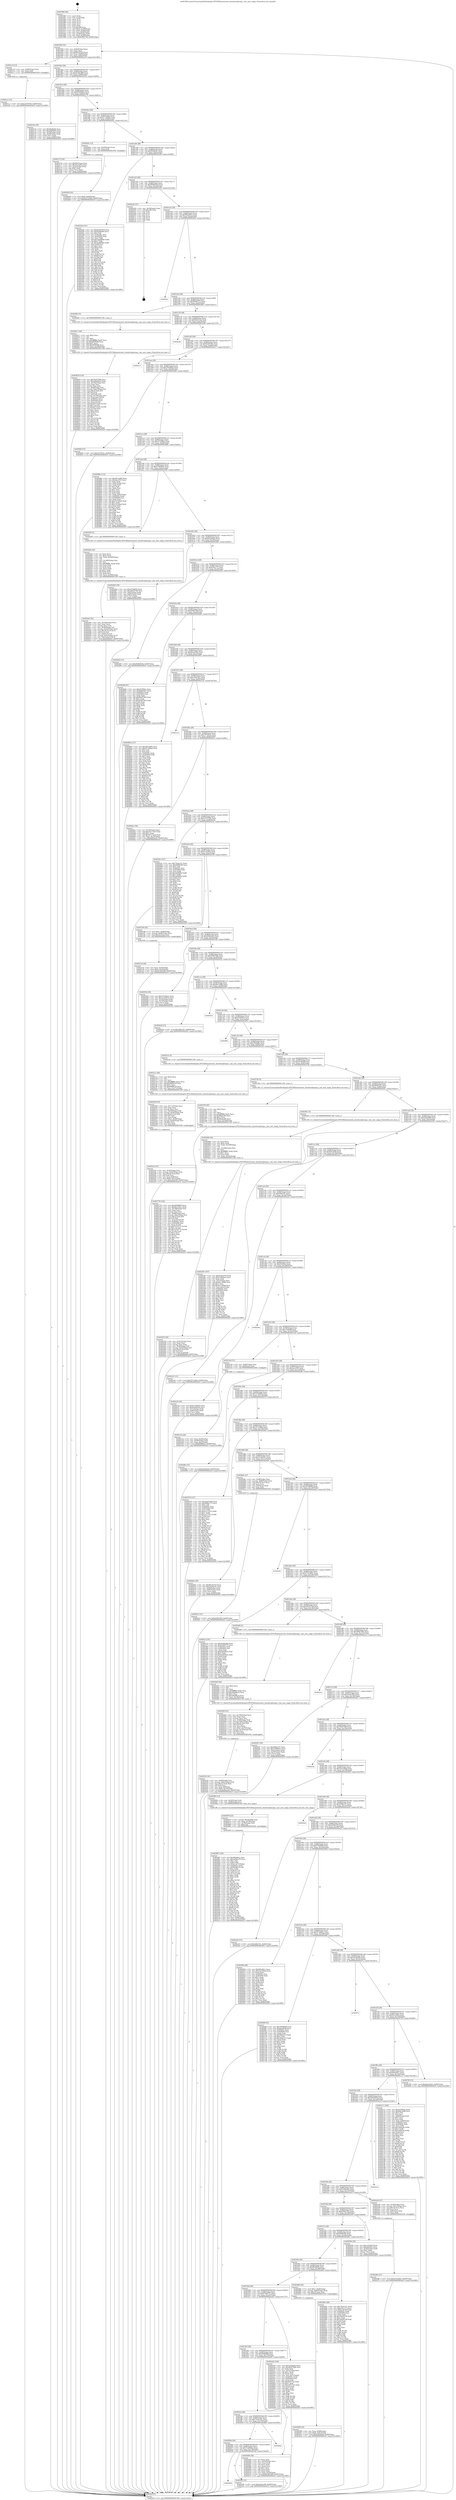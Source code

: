 digraph "0x401960" {
  label = "0x401960 (/mnt/c/Users/mathe/Desktop/tcc/POCII/binaries/extr_linuxfscephsnap.c_has_new_snaps_Final-ollvm.out::main(0))"
  labelloc = "t"
  node[shape=record]

  Entry [label="",width=0.3,height=0.3,shape=circle,fillcolor=black,style=filled]
  "0x401992" [label="{
     0x401992 [32]\l
     | [instrs]\l
     &nbsp;&nbsp;0x401992 \<+6\>: mov -0x84(%rbp),%eax\l
     &nbsp;&nbsp;0x401998 \<+2\>: mov %eax,%ecx\l
     &nbsp;&nbsp;0x40199a \<+6\>: sub $0x80c03316,%ecx\l
     &nbsp;&nbsp;0x4019a0 \<+6\>: mov %eax,-0x88(%rbp)\l
     &nbsp;&nbsp;0x4019a6 \<+6\>: mov %ecx,-0x8c(%rbp)\l
     &nbsp;&nbsp;0x4019ac \<+6\>: je 0000000000402cc0 \<main+0x1360\>\l
  }"]
  "0x402cc0" [label="{
     0x402cc0 [12]\l
     | [instrs]\l
     &nbsp;&nbsp;0x402cc0 \<+4\>: mov -0x68(%rbp),%rax\l
     &nbsp;&nbsp;0x402cc4 \<+3\>: mov %rax,%rdi\l
     &nbsp;&nbsp;0x402cc7 \<+5\>: call 0000000000401030 \<free@plt\>\l
     | [calls]\l
     &nbsp;&nbsp;0x401030 \{1\} (unknown)\l
  }"]
  "0x4019b2" [label="{
     0x4019b2 [28]\l
     | [instrs]\l
     &nbsp;&nbsp;0x4019b2 \<+5\>: jmp 00000000004019b7 \<main+0x57\>\l
     &nbsp;&nbsp;0x4019b7 \<+6\>: mov -0x88(%rbp),%eax\l
     &nbsp;&nbsp;0x4019bd \<+5\>: sub $0x81481d89,%eax\l
     &nbsp;&nbsp;0x4019c2 \<+6\>: mov %eax,-0x90(%rbp)\l
     &nbsp;&nbsp;0x4019c8 \<+6\>: je 00000000004021be \<main+0x85e\>\l
  }"]
  Exit [label="",width=0.3,height=0.3,shape=circle,fillcolor=black,style=filled,peripheries=2]
  "0x4021be" [label="{
     0x4021be [30]\l
     | [instrs]\l
     &nbsp;&nbsp;0x4021be \<+5\>: mov $0x66ef6efb,%eax\l
     &nbsp;&nbsp;0x4021c3 \<+5\>: mov $0xe082b0fc,%ecx\l
     &nbsp;&nbsp;0x4021c8 \<+3\>: mov -0x54(%rbp),%edx\l
     &nbsp;&nbsp;0x4021cb \<+3\>: cmp -0x48(%rbp),%edx\l
     &nbsp;&nbsp;0x4021ce \<+3\>: cmovl %ecx,%eax\l
     &nbsp;&nbsp;0x4021d1 \<+6\>: mov %eax,-0x84(%rbp)\l
     &nbsp;&nbsp;0x4021d7 \<+5\>: jmp 0000000000402fc9 \<main+0x1669\>\l
  }"]
  "0x4019ce" [label="{
     0x4019ce [28]\l
     | [instrs]\l
     &nbsp;&nbsp;0x4019ce \<+5\>: jmp 00000000004019d3 \<main+0x73\>\l
     &nbsp;&nbsp;0x4019d3 \<+6\>: mov -0x88(%rbp),%eax\l
     &nbsp;&nbsp;0x4019d9 \<+5\>: sub $0x900080a3,%eax\l
     &nbsp;&nbsp;0x4019de \<+6\>: mov %eax,-0x94(%rbp)\l
     &nbsp;&nbsp;0x4019e4 \<+6\>: je 0000000000402172 \<main+0x812\>\l
  }"]
  "0x402ccc" [label="{
     0x402ccc [15]\l
     | [instrs]\l
     &nbsp;&nbsp;0x402ccc \<+10\>: movl $0xcd747054,-0x84(%rbp)\l
     &nbsp;&nbsp;0x402cd6 \<+5\>: jmp 0000000000402fc9 \<main+0x1669\>\l
  }"]
  "0x402172" [label="{
     0x402172 [30]\l
     | [instrs]\l
     &nbsp;&nbsp;0x402172 \<+5\>: mov $0x9de51eae,%eax\l
     &nbsp;&nbsp;0x402177 \<+5\>: mov $0xd1a32fb3,%ecx\l
     &nbsp;&nbsp;0x40217c \<+3\>: mov -0x2c(%rbp),%edx\l
     &nbsp;&nbsp;0x40217f \<+3\>: cmp $0x0,%edx\l
     &nbsp;&nbsp;0x402182 \<+3\>: cmove %ecx,%eax\l
     &nbsp;&nbsp;0x402185 \<+6\>: mov %eax,-0x84(%rbp)\l
     &nbsp;&nbsp;0x40218b \<+5\>: jmp 0000000000402fc9 \<main+0x1669\>\l
  }"]
  "0x4019ea" [label="{
     0x4019ea [28]\l
     | [instrs]\l
     &nbsp;&nbsp;0x4019ea \<+5\>: jmp 00000000004019ef \<main+0x8f\>\l
     &nbsp;&nbsp;0x4019ef \<+6\>: mov -0x88(%rbp),%eax\l
     &nbsp;&nbsp;0x4019f5 \<+5\>: sub $0x9173b655,%eax\l
     &nbsp;&nbsp;0x4019fa \<+6\>: mov %eax,-0x98(%rbp)\l
     &nbsp;&nbsp;0x401a00 \<+6\>: je 0000000000402b4c \<main+0x11ec\>\l
  }"]
  "0x402ba7" [label="{
     0x402ba7 [15]\l
     | [instrs]\l
     &nbsp;&nbsp;0x402ba7 \<+10\>: movl $0xb549c549,-0x84(%rbp)\l
     &nbsp;&nbsp;0x402bb1 \<+5\>: jmp 0000000000402fc9 \<main+0x1669\>\l
  }"]
  "0x402b4c" [label="{
     0x402b4c [12]\l
     | [instrs]\l
     &nbsp;&nbsp;0x402b4c \<+4\>: mov -0x50(%rbp),%rax\l
     &nbsp;&nbsp;0x402b50 \<+3\>: mov %rax,%rdi\l
     &nbsp;&nbsp;0x402b53 \<+5\>: call 0000000000401030 \<free@plt\>\l
     | [calls]\l
     &nbsp;&nbsp;0x401030 \{1\} (unknown)\l
  }"]
  "0x401a06" [label="{
     0x401a06 [28]\l
     | [instrs]\l
     &nbsp;&nbsp;0x401a06 \<+5\>: jmp 0000000000401a0b \<main+0xab\>\l
     &nbsp;&nbsp;0x401a0b \<+6\>: mov -0x88(%rbp),%eax\l
     &nbsp;&nbsp;0x401a11 \<+5\>: sub $0x945f6cb7,%eax\l
     &nbsp;&nbsp;0x401a16 \<+6\>: mov %eax,-0x9c(%rbp)\l
     &nbsp;&nbsp;0x401a1c \<+6\>: je 00000000004022f4 \<main+0x994\>\l
  }"]
  "0x402b58" [label="{
     0x402b58 [22]\l
     | [instrs]\l
     &nbsp;&nbsp;0x402b58 \<+7\>: movl $0x0,-0x80(%rbp)\l
     &nbsp;&nbsp;0x402b5f \<+10\>: movl $0x227c5bb0,-0x84(%rbp)\l
     &nbsp;&nbsp;0x402b69 \<+5\>: jmp 0000000000402fc9 \<main+0x1669\>\l
  }"]
  "0x4022f4" [label="{
     0x4022f4 [147]\l
     | [instrs]\l
     &nbsp;&nbsp;0x4022f4 \<+5\>: mov $0x620d1678,%eax\l
     &nbsp;&nbsp;0x4022f9 \<+5\>: mov $0xfa28e99d,%ecx\l
     &nbsp;&nbsp;0x4022fe \<+2\>: mov $0x1,%dl\l
     &nbsp;&nbsp;0x402300 \<+7\>: mov 0x40505c,%esi\l
     &nbsp;&nbsp;0x402307 \<+7\>: mov 0x405060,%edi\l
     &nbsp;&nbsp;0x40230e \<+3\>: mov %esi,%r8d\l
     &nbsp;&nbsp;0x402311 \<+7\>: add $0x5aa689bb,%r8d\l
     &nbsp;&nbsp;0x402318 \<+4\>: sub $0x1,%r8d\l
     &nbsp;&nbsp;0x40231c \<+7\>: sub $0x5aa689bb,%r8d\l
     &nbsp;&nbsp;0x402323 \<+4\>: imul %r8d,%esi\l
     &nbsp;&nbsp;0x402327 \<+3\>: and $0x1,%esi\l
     &nbsp;&nbsp;0x40232a \<+3\>: cmp $0x0,%esi\l
     &nbsp;&nbsp;0x40232d \<+4\>: sete %r9b\l
     &nbsp;&nbsp;0x402331 \<+3\>: cmp $0xa,%edi\l
     &nbsp;&nbsp;0x402334 \<+4\>: setl %r10b\l
     &nbsp;&nbsp;0x402338 \<+3\>: mov %r9b,%r11b\l
     &nbsp;&nbsp;0x40233b \<+4\>: xor $0xff,%r11b\l
     &nbsp;&nbsp;0x40233f \<+3\>: mov %r10b,%bl\l
     &nbsp;&nbsp;0x402342 \<+3\>: xor $0xff,%bl\l
     &nbsp;&nbsp;0x402345 \<+3\>: xor $0x0,%dl\l
     &nbsp;&nbsp;0x402348 \<+3\>: mov %r11b,%r14b\l
     &nbsp;&nbsp;0x40234b \<+4\>: and $0x0,%r14b\l
     &nbsp;&nbsp;0x40234f \<+3\>: and %dl,%r9b\l
     &nbsp;&nbsp;0x402352 \<+3\>: mov %bl,%r15b\l
     &nbsp;&nbsp;0x402355 \<+4\>: and $0x0,%r15b\l
     &nbsp;&nbsp;0x402359 \<+3\>: and %dl,%r10b\l
     &nbsp;&nbsp;0x40235c \<+3\>: or %r9b,%r14b\l
     &nbsp;&nbsp;0x40235f \<+3\>: or %r10b,%r15b\l
     &nbsp;&nbsp;0x402362 \<+3\>: xor %r15b,%r14b\l
     &nbsp;&nbsp;0x402365 \<+3\>: or %bl,%r11b\l
     &nbsp;&nbsp;0x402368 \<+4\>: xor $0xff,%r11b\l
     &nbsp;&nbsp;0x40236c \<+3\>: or $0x0,%dl\l
     &nbsp;&nbsp;0x40236f \<+3\>: and %dl,%r11b\l
     &nbsp;&nbsp;0x402372 \<+3\>: or %r11b,%r14b\l
     &nbsp;&nbsp;0x402375 \<+4\>: test $0x1,%r14b\l
     &nbsp;&nbsp;0x402379 \<+3\>: cmovne %ecx,%eax\l
     &nbsp;&nbsp;0x40237c \<+6\>: mov %eax,-0x84(%rbp)\l
     &nbsp;&nbsp;0x402382 \<+5\>: jmp 0000000000402fc9 \<main+0x1669\>\l
  }"]
  "0x401a22" [label="{
     0x401a22 [28]\l
     | [instrs]\l
     &nbsp;&nbsp;0x401a22 \<+5\>: jmp 0000000000401a27 \<main+0xc7\>\l
     &nbsp;&nbsp;0x401a27 \<+6\>: mov -0x88(%rbp),%eax\l
     &nbsp;&nbsp;0x401a2d \<+5\>: sub $0x950b835d,%eax\l
     &nbsp;&nbsp;0x401a32 \<+6\>: mov %eax,-0xa0(%rbp)\l
     &nbsp;&nbsp;0x401a38 \<+6\>: je 0000000000402e02 \<main+0x14a2\>\l
  }"]
  "0x402a6b" [label="{
     0x402a6b [15]\l
     | [instrs]\l
     &nbsp;&nbsp;0x402a6b \<+10\>: movl $0x27d1db91,-0x84(%rbp)\l
     &nbsp;&nbsp;0x402a75 \<+5\>: jmp 0000000000402fc9 \<main+0x1669\>\l
  }"]
  "0x402e02" [label="{
     0x402e02 [21]\l
     | [instrs]\l
     &nbsp;&nbsp;0x402e02 \<+3\>: mov -0x34(%rbp),%eax\l
     &nbsp;&nbsp;0x402e05 \<+7\>: add $0x188,%rsp\l
     &nbsp;&nbsp;0x402e0c \<+1\>: pop %rbx\l
     &nbsp;&nbsp;0x402e0d \<+2\>: pop %r12\l
     &nbsp;&nbsp;0x402e0f \<+2\>: pop %r13\l
     &nbsp;&nbsp;0x402e11 \<+2\>: pop %r14\l
     &nbsp;&nbsp;0x402e13 \<+2\>: pop %r15\l
     &nbsp;&nbsp;0x402e15 \<+1\>: pop %rbp\l
     &nbsp;&nbsp;0x402e16 \<+1\>: ret\l
  }"]
  "0x401a3e" [label="{
     0x401a3e [28]\l
     | [instrs]\l
     &nbsp;&nbsp;0x401a3e \<+5\>: jmp 0000000000401a43 \<main+0xe3\>\l
     &nbsp;&nbsp;0x401a43 \<+6\>: mov -0x88(%rbp),%eax\l
     &nbsp;&nbsp;0x401a49 \<+5\>: sub $0x993af0c1,%eax\l
     &nbsp;&nbsp;0x401a4e \<+6\>: mov %eax,-0xa4(%rbp)\l
     &nbsp;&nbsp;0x401a54 \<+6\>: je 0000000000402f3a \<main+0x15da\>\l
  }"]
  "0x402987" [label="{
     0x402987 [156]\l
     | [instrs]\l
     &nbsp;&nbsp;0x402987 \<+5\>: mov $0x993af0c1,%esi\l
     &nbsp;&nbsp;0x40298c \<+5\>: mov $0x42963a70,%ecx\l
     &nbsp;&nbsp;0x402991 \<+2\>: mov $0x1,%dl\l
     &nbsp;&nbsp;0x402993 \<+3\>: xor %r8d,%r8d\l
     &nbsp;&nbsp;0x402996 \<+7\>: movl $0x0,-0x7c(%rbp)\l
     &nbsp;&nbsp;0x40299d \<+8\>: mov 0x40505c,%r9d\l
     &nbsp;&nbsp;0x4029a5 \<+8\>: mov 0x405060,%r10d\l
     &nbsp;&nbsp;0x4029ad \<+4\>: sub $0x1,%r8d\l
     &nbsp;&nbsp;0x4029b1 \<+3\>: mov %r9d,%r11d\l
     &nbsp;&nbsp;0x4029b4 \<+3\>: add %r8d,%r11d\l
     &nbsp;&nbsp;0x4029b7 \<+4\>: imul %r11d,%r9d\l
     &nbsp;&nbsp;0x4029bb \<+4\>: and $0x1,%r9d\l
     &nbsp;&nbsp;0x4029bf \<+4\>: cmp $0x0,%r9d\l
     &nbsp;&nbsp;0x4029c3 \<+3\>: sete %bl\l
     &nbsp;&nbsp;0x4029c6 \<+4\>: cmp $0xa,%r10d\l
     &nbsp;&nbsp;0x4029ca \<+4\>: setl %r14b\l
     &nbsp;&nbsp;0x4029ce \<+3\>: mov %bl,%r15b\l
     &nbsp;&nbsp;0x4029d1 \<+4\>: xor $0xff,%r15b\l
     &nbsp;&nbsp;0x4029d5 \<+3\>: mov %r14b,%r12b\l
     &nbsp;&nbsp;0x4029d8 \<+4\>: xor $0xff,%r12b\l
     &nbsp;&nbsp;0x4029dc \<+3\>: xor $0x1,%dl\l
     &nbsp;&nbsp;0x4029df \<+3\>: mov %r15b,%r13b\l
     &nbsp;&nbsp;0x4029e2 \<+4\>: and $0xff,%r13b\l
     &nbsp;&nbsp;0x4029e6 \<+2\>: and %dl,%bl\l
     &nbsp;&nbsp;0x4029e8 \<+3\>: mov %r12b,%dil\l
     &nbsp;&nbsp;0x4029eb \<+4\>: and $0xff,%dil\l
     &nbsp;&nbsp;0x4029ef \<+3\>: and %dl,%r14b\l
     &nbsp;&nbsp;0x4029f2 \<+3\>: or %bl,%r13b\l
     &nbsp;&nbsp;0x4029f5 \<+3\>: or %r14b,%dil\l
     &nbsp;&nbsp;0x4029f8 \<+3\>: xor %dil,%r13b\l
     &nbsp;&nbsp;0x4029fb \<+3\>: or %r12b,%r15b\l
     &nbsp;&nbsp;0x4029fe \<+4\>: xor $0xff,%r15b\l
     &nbsp;&nbsp;0x402a02 \<+3\>: or $0x1,%dl\l
     &nbsp;&nbsp;0x402a05 \<+3\>: and %dl,%r15b\l
     &nbsp;&nbsp;0x402a08 \<+3\>: or %r15b,%r13b\l
     &nbsp;&nbsp;0x402a0b \<+4\>: test $0x1,%r13b\l
     &nbsp;&nbsp;0x402a0f \<+3\>: cmovne %ecx,%esi\l
     &nbsp;&nbsp;0x402a12 \<+6\>: mov %esi,-0x84(%rbp)\l
     &nbsp;&nbsp;0x402a18 \<+6\>: mov %eax,-0x19c(%rbp)\l
     &nbsp;&nbsp;0x402a1e \<+5\>: jmp 0000000000402fc9 \<main+0x1669\>\l
  }"]
  "0x402f3a" [label="{
     0x402f3a\l
  }", style=dashed]
  "0x401a5a" [label="{
     0x401a5a [28]\l
     | [instrs]\l
     &nbsp;&nbsp;0x401a5a \<+5\>: jmp 0000000000401a5f \<main+0xff\>\l
     &nbsp;&nbsp;0x401a5f \<+6\>: mov -0x88(%rbp),%eax\l
     &nbsp;&nbsp;0x401a65 \<+5\>: sub $0x999b2773,%eax\l
     &nbsp;&nbsp;0x401a6a \<+6\>: mov %eax,-0xa8(%rbp)\l
     &nbsp;&nbsp;0x401a70 \<+6\>: je 000000000040260c \<main+0xcac\>\l
  }"]
  "0x402970" [label="{
     0x402970 [23]\l
     | [instrs]\l
     &nbsp;&nbsp;0x402970 \<+10\>: movabs $0x4030b6,%rdi\l
     &nbsp;&nbsp;0x40297a \<+3\>: mov %eax,-0x78(%rbp)\l
     &nbsp;&nbsp;0x40297d \<+3\>: mov -0x78(%rbp),%esi\l
     &nbsp;&nbsp;0x402980 \<+2\>: mov $0x0,%al\l
     &nbsp;&nbsp;0x402982 \<+5\>: call 0000000000401040 \<printf@plt\>\l
     | [calls]\l
     &nbsp;&nbsp;0x401040 \{1\} (unknown)\l
  }"]
  "0x40260c" [label="{
     0x40260c [5]\l
     | [instrs]\l
     &nbsp;&nbsp;0x40260c \<+5\>: call 0000000000401160 \<next_i\>\l
     | [calls]\l
     &nbsp;&nbsp;0x401160 \{1\} (/mnt/c/Users/mathe/Desktop/tcc/POCII/binaries/extr_linuxfscephsnap.c_has_new_snaps_Final-ollvm.out::next_i)\l
  }"]
  "0x401a76" [label="{
     0x401a76 [28]\l
     | [instrs]\l
     &nbsp;&nbsp;0x401a76 \<+5\>: jmp 0000000000401a7b \<main+0x11b\>\l
     &nbsp;&nbsp;0x401a7b \<+6\>: mov -0x88(%rbp),%eax\l
     &nbsp;&nbsp;0x401a81 \<+5\>: sub $0x9de51eae,%eax\l
     &nbsp;&nbsp;0x401a86 \<+6\>: mov %eax,-0xac(%rbp)\l
     &nbsp;&nbsp;0x401a8c \<+6\>: je 0000000000402cdb \<main+0x137b\>\l
  }"]
  "0x402778" [label="{
     0x402778 [126]\l
     | [instrs]\l
     &nbsp;&nbsp;0x402778 \<+5\>: mov $0x260986f0,%ecx\l
     &nbsp;&nbsp;0x40277d \<+5\>: mov $0x60c100ce,%edx\l
     &nbsp;&nbsp;0x402782 \<+6\>: mov -0x198(%rbp),%esi\l
     &nbsp;&nbsp;0x402788 \<+3\>: imul %eax,%esi\l
     &nbsp;&nbsp;0x40278b \<+3\>: movslq %esi,%rdi\l
     &nbsp;&nbsp;0x40278e \<+4\>: mov -0x68(%rbp),%r8\l
     &nbsp;&nbsp;0x402792 \<+4\>: movslq -0x6c(%rbp),%r9\l
     &nbsp;&nbsp;0x402796 \<+4\>: imul $0x18,%r9,%r9\l
     &nbsp;&nbsp;0x40279a \<+3\>: add %r9,%r8\l
     &nbsp;&nbsp;0x40279d \<+4\>: mov %rdi,0x10(%r8)\l
     &nbsp;&nbsp;0x4027a1 \<+7\>: mov 0x40505c,%eax\l
     &nbsp;&nbsp;0x4027a8 \<+7\>: mov 0x405060,%esi\l
     &nbsp;&nbsp;0x4027af \<+3\>: mov %eax,%r10d\l
     &nbsp;&nbsp;0x4027b2 \<+7\>: sub $0x7231f772,%r10d\l
     &nbsp;&nbsp;0x4027b9 \<+4\>: sub $0x1,%r10d\l
     &nbsp;&nbsp;0x4027bd \<+7\>: add $0x7231f772,%r10d\l
     &nbsp;&nbsp;0x4027c4 \<+4\>: imul %r10d,%eax\l
     &nbsp;&nbsp;0x4027c8 \<+3\>: and $0x1,%eax\l
     &nbsp;&nbsp;0x4027cb \<+3\>: cmp $0x0,%eax\l
     &nbsp;&nbsp;0x4027ce \<+4\>: sete %r11b\l
     &nbsp;&nbsp;0x4027d2 \<+3\>: cmp $0xa,%esi\l
     &nbsp;&nbsp;0x4027d5 \<+3\>: setl %bl\l
     &nbsp;&nbsp;0x4027d8 \<+3\>: mov %r11b,%r14b\l
     &nbsp;&nbsp;0x4027db \<+3\>: and %bl,%r14b\l
     &nbsp;&nbsp;0x4027de \<+3\>: xor %bl,%r11b\l
     &nbsp;&nbsp;0x4027e1 \<+3\>: or %r11b,%r14b\l
     &nbsp;&nbsp;0x4027e4 \<+4\>: test $0x1,%r14b\l
     &nbsp;&nbsp;0x4027e8 \<+3\>: cmovne %edx,%ecx\l
     &nbsp;&nbsp;0x4027eb \<+6\>: mov %ecx,-0x84(%rbp)\l
     &nbsp;&nbsp;0x4027f1 \<+5\>: jmp 0000000000402fc9 \<main+0x1669\>\l
  }"]
  "0x402cdb" [label="{
     0x402cdb\l
  }", style=dashed]
  "0x401a92" [label="{
     0x401a92 [28]\l
     | [instrs]\l
     &nbsp;&nbsp;0x401a92 \<+5\>: jmp 0000000000401a97 \<main+0x137\>\l
     &nbsp;&nbsp;0x401a97 \<+6\>: mov -0x88(%rbp),%eax\l
     &nbsp;&nbsp;0x401a9d \<+5\>: sub $0x9ed97e8e,%eax\l
     &nbsp;&nbsp;0x401aa2 \<+6\>: mov %eax,-0xb0(%rbp)\l
     &nbsp;&nbsp;0x401aa8 \<+6\>: je 0000000000402e17 \<main+0x14b7\>\l
  }"]
  "0x402750" [label="{
     0x402750 [40]\l
     | [instrs]\l
     &nbsp;&nbsp;0x402750 \<+5\>: mov $0x2,%ecx\l
     &nbsp;&nbsp;0x402755 \<+1\>: cltd\l
     &nbsp;&nbsp;0x402756 \<+2\>: idiv %ecx\l
     &nbsp;&nbsp;0x402758 \<+6\>: imul $0xfffffffe,%edx,%ecx\l
     &nbsp;&nbsp;0x40275e \<+6\>: sub $0xffebea86,%ecx\l
     &nbsp;&nbsp;0x402764 \<+3\>: add $0x1,%ecx\l
     &nbsp;&nbsp;0x402767 \<+6\>: add $0xffebea86,%ecx\l
     &nbsp;&nbsp;0x40276d \<+6\>: mov %ecx,-0x198(%rbp)\l
     &nbsp;&nbsp;0x402773 \<+5\>: call 0000000000401160 \<next_i\>\l
     | [calls]\l
     &nbsp;&nbsp;0x401160 \{1\} (/mnt/c/Users/mathe/Desktop/tcc/POCII/binaries/extr_linuxfscephsnap.c_has_new_snaps_Final-ollvm.out::next_i)\l
  }"]
  "0x402e17" [label="{
     0x402e17\l
  }", style=dashed]
  "0x401aae" [label="{
     0x401aae [28]\l
     | [instrs]\l
     &nbsp;&nbsp;0x401aae \<+5\>: jmp 0000000000401ab3 \<main+0x153\>\l
     &nbsp;&nbsp;0x401ab3 \<+6\>: mov -0x88(%rbp),%eax\l
     &nbsp;&nbsp;0x401ab9 \<+5\>: sub $0xa54e8d24,%eax\l
     &nbsp;&nbsp;0x401abe \<+6\>: mov %eax,-0xb4(%rbp)\l
     &nbsp;&nbsp;0x401ac4 \<+6\>: je 00000000004026bf \<main+0xd5f\>\l
  }"]
  "0x402639" [label="{
     0x402639 [134]\l
     | [instrs]\l
     &nbsp;&nbsp;0x402639 \<+5\>: mov $0x30a97299,%ecx\l
     &nbsp;&nbsp;0x40263e \<+5\>: mov $0xa54e8d24,%edx\l
     &nbsp;&nbsp;0x402643 \<+6\>: mov -0x194(%rbp),%esi\l
     &nbsp;&nbsp;0x402649 \<+3\>: imul %eax,%esi\l
     &nbsp;&nbsp;0x40264c \<+3\>: movslq %esi,%rdi\l
     &nbsp;&nbsp;0x40264f \<+4\>: mov -0x68(%rbp),%r8\l
     &nbsp;&nbsp;0x402653 \<+4\>: movslq -0x6c(%rbp),%r9\l
     &nbsp;&nbsp;0x402657 \<+4\>: imul $0x18,%r9,%r9\l
     &nbsp;&nbsp;0x40265b \<+3\>: add %r9,%r8\l
     &nbsp;&nbsp;0x40265e \<+4\>: mov 0x8(%r8),%r8\l
     &nbsp;&nbsp;0x402662 \<+4\>: movslq -0x74(%rbp),%r9\l
     &nbsp;&nbsp;0x402666 \<+4\>: mov %rdi,(%r8,%r9,8)\l
     &nbsp;&nbsp;0x40266a \<+7\>: mov 0x40505c,%eax\l
     &nbsp;&nbsp;0x402671 \<+7\>: mov 0x405060,%esi\l
     &nbsp;&nbsp;0x402678 \<+3\>: mov %eax,%r10d\l
     &nbsp;&nbsp;0x40267b \<+7\>: add $0xe8713e62,%r10d\l
     &nbsp;&nbsp;0x402682 \<+4\>: sub $0x1,%r10d\l
     &nbsp;&nbsp;0x402686 \<+7\>: sub $0xe8713e62,%r10d\l
     &nbsp;&nbsp;0x40268d \<+4\>: imul %r10d,%eax\l
     &nbsp;&nbsp;0x402691 \<+3\>: and $0x1,%eax\l
     &nbsp;&nbsp;0x402694 \<+3\>: cmp $0x0,%eax\l
     &nbsp;&nbsp;0x402697 \<+4\>: sete %r11b\l
     &nbsp;&nbsp;0x40269b \<+3\>: cmp $0xa,%esi\l
     &nbsp;&nbsp;0x40269e \<+3\>: setl %bl\l
     &nbsp;&nbsp;0x4026a1 \<+3\>: mov %r11b,%r14b\l
     &nbsp;&nbsp;0x4026a4 \<+3\>: and %bl,%r14b\l
     &nbsp;&nbsp;0x4026a7 \<+3\>: xor %bl,%r11b\l
     &nbsp;&nbsp;0x4026aa \<+3\>: or %r11b,%r14b\l
     &nbsp;&nbsp;0x4026ad \<+4\>: test $0x1,%r14b\l
     &nbsp;&nbsp;0x4026b1 \<+3\>: cmovne %edx,%ecx\l
     &nbsp;&nbsp;0x4026b4 \<+6\>: mov %ecx,-0x84(%rbp)\l
     &nbsp;&nbsp;0x4026ba \<+5\>: jmp 0000000000402fc9 \<main+0x1669\>\l
  }"]
  "0x4026bf" [label="{
     0x4026bf [15]\l
     | [instrs]\l
     &nbsp;&nbsp;0x4026bf \<+10\>: movl $0xc9739e3c,-0x84(%rbp)\l
     &nbsp;&nbsp;0x4026c9 \<+5\>: jmp 0000000000402fc9 \<main+0x1669\>\l
  }"]
  "0x401aca" [label="{
     0x401aca [28]\l
     | [instrs]\l
     &nbsp;&nbsp;0x401aca \<+5\>: jmp 0000000000401acf \<main+0x16f\>\l
     &nbsp;&nbsp;0x401acf \<+6\>: mov -0x88(%rbp),%eax\l
     &nbsp;&nbsp;0x401ad5 \<+5\>: sub $0xa57308a2,%eax\l
     &nbsp;&nbsp;0x401ada \<+6\>: mov %eax,-0xb8(%rbp)\l
     &nbsp;&nbsp;0x401ae0 \<+6\>: je 000000000040288e \<main+0xf2e\>\l
  }"]
  "0x402611" [label="{
     0x402611 [40]\l
     | [instrs]\l
     &nbsp;&nbsp;0x402611 \<+5\>: mov $0x2,%ecx\l
     &nbsp;&nbsp;0x402616 \<+1\>: cltd\l
     &nbsp;&nbsp;0x402617 \<+2\>: idiv %ecx\l
     &nbsp;&nbsp;0x402619 \<+6\>: imul $0xfffffffe,%edx,%ecx\l
     &nbsp;&nbsp;0x40261f \<+6\>: sub $0xbf595df8,%ecx\l
     &nbsp;&nbsp;0x402625 \<+3\>: add $0x1,%ecx\l
     &nbsp;&nbsp;0x402628 \<+6\>: add $0xbf595df8,%ecx\l
     &nbsp;&nbsp;0x40262e \<+6\>: mov %ecx,-0x194(%rbp)\l
     &nbsp;&nbsp;0x402634 \<+5\>: call 0000000000401160 \<next_i\>\l
     | [calls]\l
     &nbsp;&nbsp;0x401160 \{1\} (/mnt/c/Users/mathe/Desktop/tcc/POCII/binaries/extr_linuxfscephsnap.c_has_new_snaps_Final-ollvm.out::next_i)\l
  }"]
  "0x40288e" [label="{
     0x40288e [112]\l
     | [instrs]\l
     &nbsp;&nbsp;0x40288e \<+5\>: mov $0xdfe7ed80,%eax\l
     &nbsp;&nbsp;0x402893 \<+5\>: mov $0xdae1933,%ecx\l
     &nbsp;&nbsp;0x402898 \<+2\>: xor %edx,%edx\l
     &nbsp;&nbsp;0x40289a \<+3\>: mov -0x6c(%rbp),%esi\l
     &nbsp;&nbsp;0x40289d \<+2\>: mov %edx,%edi\l
     &nbsp;&nbsp;0x40289f \<+2\>: sub %esi,%edi\l
     &nbsp;&nbsp;0x4028a1 \<+2\>: mov %edx,%esi\l
     &nbsp;&nbsp;0x4028a3 \<+3\>: sub $0x1,%esi\l
     &nbsp;&nbsp;0x4028a6 \<+2\>: add %esi,%edi\l
     &nbsp;&nbsp;0x4028a8 \<+2\>: sub %edi,%edx\l
     &nbsp;&nbsp;0x4028aa \<+3\>: mov %edx,-0x6c(%rbp)\l
     &nbsp;&nbsp;0x4028ad \<+7\>: mov 0x40505c,%edx\l
     &nbsp;&nbsp;0x4028b4 \<+7\>: mov 0x405060,%esi\l
     &nbsp;&nbsp;0x4028bb \<+2\>: mov %edx,%edi\l
     &nbsp;&nbsp;0x4028bd \<+6\>: add $0xc312a6ad,%edi\l
     &nbsp;&nbsp;0x4028c3 \<+3\>: sub $0x1,%edi\l
     &nbsp;&nbsp;0x4028c6 \<+6\>: sub $0xc312a6ad,%edi\l
     &nbsp;&nbsp;0x4028cc \<+3\>: imul %edi,%edx\l
     &nbsp;&nbsp;0x4028cf \<+3\>: and $0x1,%edx\l
     &nbsp;&nbsp;0x4028d2 \<+3\>: cmp $0x0,%edx\l
     &nbsp;&nbsp;0x4028d5 \<+4\>: sete %r8b\l
     &nbsp;&nbsp;0x4028d9 \<+3\>: cmp $0xa,%esi\l
     &nbsp;&nbsp;0x4028dc \<+4\>: setl %r9b\l
     &nbsp;&nbsp;0x4028e0 \<+3\>: mov %r8b,%r10b\l
     &nbsp;&nbsp;0x4028e3 \<+3\>: and %r9b,%r10b\l
     &nbsp;&nbsp;0x4028e6 \<+3\>: xor %r9b,%r8b\l
     &nbsp;&nbsp;0x4028e9 \<+3\>: or %r8b,%r10b\l
     &nbsp;&nbsp;0x4028ec \<+4\>: test $0x1,%r10b\l
     &nbsp;&nbsp;0x4028f0 \<+3\>: cmovne %ecx,%eax\l
     &nbsp;&nbsp;0x4028f3 \<+6\>: mov %eax,-0x84(%rbp)\l
     &nbsp;&nbsp;0x4028f9 \<+5\>: jmp 0000000000402fc9 \<main+0x1669\>\l
  }"]
  "0x401ae6" [label="{
     0x401ae6 [28]\l
     | [instrs]\l
     &nbsp;&nbsp;0x401ae6 \<+5\>: jmp 0000000000401aeb \<main+0x18b\>\l
     &nbsp;&nbsp;0x401aeb \<+6\>: mov -0x88(%rbp),%eax\l
     &nbsp;&nbsp;0x401af1 \<+5\>: sub $0xa7060bd1,%eax\l
     &nbsp;&nbsp;0x401af6 \<+6\>: mov %eax,-0xbc(%rbp)\l
     &nbsp;&nbsp;0x401afc \<+6\>: je 0000000000402285 \<main+0x925\>\l
  }"]
  "0x402532" [label="{
     0x402532 [41]\l
     | [instrs]\l
     &nbsp;&nbsp;0x402532 \<+4\>: mov -0x68(%rbp),%rsi\l
     &nbsp;&nbsp;0x402536 \<+4\>: movslq -0x6c(%rbp),%rdi\l
     &nbsp;&nbsp;0x40253a \<+4\>: imul $0x18,%rdi,%rdi\l
     &nbsp;&nbsp;0x40253e \<+3\>: add %rdi,%rsi\l
     &nbsp;&nbsp;0x402541 \<+4\>: mov %rax,0x8(%rsi)\l
     &nbsp;&nbsp;0x402545 \<+7\>: movl $0x0,-0x74(%rbp)\l
     &nbsp;&nbsp;0x40254c \<+10\>: movl $0xd460ac63,-0x84(%rbp)\l
     &nbsp;&nbsp;0x402556 \<+5\>: jmp 0000000000402fc9 \<main+0x1669\>\l
  }"]
  "0x402285" [label="{
     0x402285 [5]\l
     | [instrs]\l
     &nbsp;&nbsp;0x402285 \<+5\>: call 0000000000401160 \<next_i\>\l
     | [calls]\l
     &nbsp;&nbsp;0x401160 \{1\} (/mnt/c/Users/mathe/Desktop/tcc/POCII/binaries/extr_linuxfscephsnap.c_has_new_snaps_Final-ollvm.out::next_i)\l
  }"]
  "0x401b02" [label="{
     0x401b02 [28]\l
     | [instrs]\l
     &nbsp;&nbsp;0x401b02 \<+5\>: jmp 0000000000401b07 \<main+0x1a7\>\l
     &nbsp;&nbsp;0x401b07 \<+6\>: mov -0x88(%rbp),%eax\l
     &nbsp;&nbsp;0x401b0d \<+5\>: sub $0xb2d34da4,%eax\l
     &nbsp;&nbsp;0x401b12 \<+6\>: mov %eax,-0xc0(%rbp)\l
     &nbsp;&nbsp;0x401b18 \<+6\>: je 00000000004024b2 \<main+0xb52\>\l
  }"]
  "0x4024fd" [label="{
     0x4024fd [53]\l
     | [instrs]\l
     &nbsp;&nbsp;0x4024fd \<+6\>: mov -0x190(%rbp),%ecx\l
     &nbsp;&nbsp;0x402503 \<+3\>: imul %eax,%ecx\l
     &nbsp;&nbsp;0x402506 \<+3\>: movslq %ecx,%rsi\l
     &nbsp;&nbsp;0x402509 \<+4\>: mov -0x68(%rbp),%rdi\l
     &nbsp;&nbsp;0x40250d \<+4\>: movslq -0x6c(%rbp),%r8\l
     &nbsp;&nbsp;0x402511 \<+4\>: imul $0x18,%r8,%r8\l
     &nbsp;&nbsp;0x402515 \<+3\>: add %r8,%rdi\l
     &nbsp;&nbsp;0x402518 \<+3\>: mov %rsi,(%rdi)\l
     &nbsp;&nbsp;0x40251b \<+7\>: movl $0x1,-0x70(%rbp)\l
     &nbsp;&nbsp;0x402522 \<+4\>: movslq -0x70(%rbp),%rsi\l
     &nbsp;&nbsp;0x402526 \<+4\>: shl $0x3,%rsi\l
     &nbsp;&nbsp;0x40252a \<+3\>: mov %rsi,%rdi\l
     &nbsp;&nbsp;0x40252d \<+5\>: call 0000000000401050 \<malloc@plt\>\l
     | [calls]\l
     &nbsp;&nbsp;0x401050 \{1\} (unknown)\l
  }"]
  "0x4024b2" [label="{
     0x4024b2 [30]\l
     | [instrs]\l
     &nbsp;&nbsp;0x4024b2 \<+5\>: mov $0x472b8f39,%eax\l
     &nbsp;&nbsp;0x4024b7 \<+5\>: mov $0x28232749,%ecx\l
     &nbsp;&nbsp;0x4024bc \<+3\>: mov -0x6c(%rbp),%edx\l
     &nbsp;&nbsp;0x4024bf \<+3\>: cmp -0x60(%rbp),%edx\l
     &nbsp;&nbsp;0x4024c2 \<+3\>: cmovl %ecx,%eax\l
     &nbsp;&nbsp;0x4024c5 \<+6\>: mov %eax,-0x84(%rbp)\l
     &nbsp;&nbsp;0x4024cb \<+5\>: jmp 0000000000402fc9 \<main+0x1669\>\l
  }"]
  "0x401b1e" [label="{
     0x401b1e [28]\l
     | [instrs]\l
     &nbsp;&nbsp;0x401b1e \<+5\>: jmp 0000000000401b23 \<main+0x1c3\>\l
     &nbsp;&nbsp;0x401b23 \<+6\>: mov -0x88(%rbp),%eax\l
     &nbsp;&nbsp;0x401b29 \<+5\>: sub $0xb3fccc71,%eax\l
     &nbsp;&nbsp;0x401b2e \<+6\>: mov %eax,-0xc4(%rbp)\l
     &nbsp;&nbsp;0x401b34 \<+6\>: je 0000000000402df3 \<main+0x1493\>\l
  }"]
  "0x4024d5" [label="{
     0x4024d5 [40]\l
     | [instrs]\l
     &nbsp;&nbsp;0x4024d5 \<+5\>: mov $0x2,%ecx\l
     &nbsp;&nbsp;0x4024da \<+1\>: cltd\l
     &nbsp;&nbsp;0x4024db \<+2\>: idiv %ecx\l
     &nbsp;&nbsp;0x4024dd \<+6\>: imul $0xfffffffe,%edx,%ecx\l
     &nbsp;&nbsp;0x4024e3 \<+6\>: add $0x2dbd9b14,%ecx\l
     &nbsp;&nbsp;0x4024e9 \<+3\>: add $0x1,%ecx\l
     &nbsp;&nbsp;0x4024ec \<+6\>: sub $0x2dbd9b14,%ecx\l
     &nbsp;&nbsp;0x4024f2 \<+6\>: mov %ecx,-0x190(%rbp)\l
     &nbsp;&nbsp;0x4024f8 \<+5\>: call 0000000000401160 \<next_i\>\l
     | [calls]\l
     &nbsp;&nbsp;0x401160 \{1\} (/mnt/c/Users/mathe/Desktop/tcc/POCII/binaries/extr_linuxfscephsnap.c_has_new_snaps_Final-ollvm.out::next_i)\l
  }"]
  "0x402df3" [label="{
     0x402df3 [15]\l
     | [instrs]\l
     &nbsp;&nbsp;0x402df3 \<+10\>: movl $0x950b835d,-0x84(%rbp)\l
     &nbsp;&nbsp;0x402dfd \<+5\>: jmp 0000000000402fc9 \<main+0x1669\>\l
  }"]
  "0x401b3a" [label="{
     0x401b3a [28]\l
     | [instrs]\l
     &nbsp;&nbsp;0x401b3a \<+5\>: jmp 0000000000401b3f \<main+0x1df\>\l
     &nbsp;&nbsp;0x401b3f \<+6\>: mov -0x88(%rbp),%eax\l
     &nbsp;&nbsp;0x401b45 \<+5\>: sub $0xb549c549,%eax\l
     &nbsp;&nbsp;0x401b4a \<+6\>: mov %eax,-0xc8(%rbp)\l
     &nbsp;&nbsp;0x401b50 \<+6\>: je 0000000000402bb6 \<main+0x1256\>\l
  }"]
  "0x402498" [label="{
     0x402498 [26]\l
     | [instrs]\l
     &nbsp;&nbsp;0x402498 \<+4\>: mov %rax,-0x68(%rbp)\l
     &nbsp;&nbsp;0x40249c \<+7\>: movl $0x0,-0x6c(%rbp)\l
     &nbsp;&nbsp;0x4024a3 \<+10\>: movl $0xb2d34da4,-0x84(%rbp)\l
     &nbsp;&nbsp;0x4024ad \<+5\>: jmp 0000000000402fc9 \<main+0x1669\>\l
  }"]
  "0x402bb6" [label="{
     0x402bb6 [91]\l
     | [instrs]\l
     &nbsp;&nbsp;0x402bb6 \<+5\>: mov $0xe0395fac,%eax\l
     &nbsp;&nbsp;0x402bbb \<+5\>: mov $0x60dc8dc7,%ecx\l
     &nbsp;&nbsp;0x402bc0 \<+7\>: mov 0x40505c,%edx\l
     &nbsp;&nbsp;0x402bc7 \<+7\>: mov 0x405060,%esi\l
     &nbsp;&nbsp;0x402bce \<+2\>: mov %edx,%edi\l
     &nbsp;&nbsp;0x402bd0 \<+6\>: add $0x85e87463,%edi\l
     &nbsp;&nbsp;0x402bd6 \<+3\>: sub $0x1,%edi\l
     &nbsp;&nbsp;0x402bd9 \<+6\>: sub $0x85e87463,%edi\l
     &nbsp;&nbsp;0x402bdf \<+3\>: imul %edi,%edx\l
     &nbsp;&nbsp;0x402be2 \<+3\>: and $0x1,%edx\l
     &nbsp;&nbsp;0x402be5 \<+3\>: cmp $0x0,%edx\l
     &nbsp;&nbsp;0x402be8 \<+4\>: sete %r8b\l
     &nbsp;&nbsp;0x402bec \<+3\>: cmp $0xa,%esi\l
     &nbsp;&nbsp;0x402bef \<+4\>: setl %r9b\l
     &nbsp;&nbsp;0x402bf3 \<+3\>: mov %r8b,%r10b\l
     &nbsp;&nbsp;0x402bf6 \<+3\>: and %r9b,%r10b\l
     &nbsp;&nbsp;0x402bf9 \<+3\>: xor %r9b,%r8b\l
     &nbsp;&nbsp;0x402bfc \<+3\>: or %r8b,%r10b\l
     &nbsp;&nbsp;0x402bff \<+4\>: test $0x1,%r10b\l
     &nbsp;&nbsp;0x402c03 \<+3\>: cmovne %ecx,%eax\l
     &nbsp;&nbsp;0x402c06 \<+6\>: mov %eax,-0x84(%rbp)\l
     &nbsp;&nbsp;0x402c0c \<+5\>: jmp 0000000000402fc9 \<main+0x1669\>\l
  }"]
  "0x401b56" [label="{
     0x401b56 [28]\l
     | [instrs]\l
     &nbsp;&nbsp;0x401b56 \<+5\>: jmp 0000000000401b5b \<main+0x1fb\>\l
     &nbsp;&nbsp;0x401b5b \<+6\>: mov -0x88(%rbp),%eax\l
     &nbsp;&nbsp;0x401b61 \<+5\>: sub $0xb6a223b2,%eax\l
     &nbsp;&nbsp;0x401b66 \<+6\>: mov %eax,-0xcc(%rbp)\l
     &nbsp;&nbsp;0x401b6c \<+6\>: je 0000000000402805 \<main+0xea5\>\l
  }"]
  "0x402432" [label="{
     0x402432 [46]\l
     | [instrs]\l
     &nbsp;&nbsp;0x402432 \<+6\>: mov -0x18c(%rbp),%ecx\l
     &nbsp;&nbsp;0x402438 \<+3\>: imul %eax,%ecx\l
     &nbsp;&nbsp;0x40243b \<+3\>: movslq %ecx,%rdi\l
     &nbsp;&nbsp;0x40243e \<+4\>: mov -0x50(%rbp),%r8\l
     &nbsp;&nbsp;0x402442 \<+4\>: movslq -0x54(%rbp),%r9\l
     &nbsp;&nbsp;0x402446 \<+4\>: imul $0x18,%r9,%r9\l
     &nbsp;&nbsp;0x40244a \<+3\>: add %r9,%r8\l
     &nbsp;&nbsp;0x40244d \<+4\>: mov %rdi,0x10(%r8)\l
     &nbsp;&nbsp;0x402451 \<+10\>: movl $0x6d9f6d68,-0x84(%rbp)\l
     &nbsp;&nbsp;0x40245b \<+5\>: jmp 0000000000402fc9 \<main+0x1669\>\l
  }"]
  "0x402805" [label="{
     0x402805 [137]\l
     | [instrs]\l
     &nbsp;&nbsp;0x402805 \<+5\>: mov $0xdfe7ed80,%eax\l
     &nbsp;&nbsp;0x40280a \<+5\>: mov $0xa57308a2,%ecx\l
     &nbsp;&nbsp;0x40280f \<+2\>: mov $0x1,%dl\l
     &nbsp;&nbsp;0x402811 \<+2\>: xor %esi,%esi\l
     &nbsp;&nbsp;0x402813 \<+7\>: mov 0x40505c,%edi\l
     &nbsp;&nbsp;0x40281a \<+8\>: mov 0x405060,%r8d\l
     &nbsp;&nbsp;0x402822 \<+3\>: sub $0x1,%esi\l
     &nbsp;&nbsp;0x402825 \<+3\>: mov %edi,%r9d\l
     &nbsp;&nbsp;0x402828 \<+3\>: add %esi,%r9d\l
     &nbsp;&nbsp;0x40282b \<+4\>: imul %r9d,%edi\l
     &nbsp;&nbsp;0x40282f \<+3\>: and $0x1,%edi\l
     &nbsp;&nbsp;0x402832 \<+3\>: cmp $0x0,%edi\l
     &nbsp;&nbsp;0x402835 \<+4\>: sete %r10b\l
     &nbsp;&nbsp;0x402839 \<+4\>: cmp $0xa,%r8d\l
     &nbsp;&nbsp;0x40283d \<+4\>: setl %r11b\l
     &nbsp;&nbsp;0x402841 \<+3\>: mov %r10b,%bl\l
     &nbsp;&nbsp;0x402844 \<+3\>: xor $0xff,%bl\l
     &nbsp;&nbsp;0x402847 \<+3\>: mov %r11b,%r14b\l
     &nbsp;&nbsp;0x40284a \<+4\>: xor $0xff,%r14b\l
     &nbsp;&nbsp;0x40284e \<+3\>: xor $0x0,%dl\l
     &nbsp;&nbsp;0x402851 \<+3\>: mov %bl,%r15b\l
     &nbsp;&nbsp;0x402854 \<+4\>: and $0x0,%r15b\l
     &nbsp;&nbsp;0x402858 \<+3\>: and %dl,%r10b\l
     &nbsp;&nbsp;0x40285b \<+3\>: mov %r14b,%r12b\l
     &nbsp;&nbsp;0x40285e \<+4\>: and $0x0,%r12b\l
     &nbsp;&nbsp;0x402862 \<+3\>: and %dl,%r11b\l
     &nbsp;&nbsp;0x402865 \<+3\>: or %r10b,%r15b\l
     &nbsp;&nbsp;0x402868 \<+3\>: or %r11b,%r12b\l
     &nbsp;&nbsp;0x40286b \<+3\>: xor %r12b,%r15b\l
     &nbsp;&nbsp;0x40286e \<+3\>: or %r14b,%bl\l
     &nbsp;&nbsp;0x402871 \<+3\>: xor $0xff,%bl\l
     &nbsp;&nbsp;0x402874 \<+3\>: or $0x0,%dl\l
     &nbsp;&nbsp;0x402877 \<+2\>: and %dl,%bl\l
     &nbsp;&nbsp;0x402879 \<+3\>: or %bl,%r15b\l
     &nbsp;&nbsp;0x40287c \<+4\>: test $0x1,%r15b\l
     &nbsp;&nbsp;0x402880 \<+3\>: cmovne %ecx,%eax\l
     &nbsp;&nbsp;0x402883 \<+6\>: mov %eax,-0x84(%rbp)\l
     &nbsp;&nbsp;0x402889 \<+5\>: jmp 0000000000402fc9 \<main+0x1669\>\l
  }"]
  "0x401b72" [label="{
     0x401b72 [28]\l
     | [instrs]\l
     &nbsp;&nbsp;0x401b72 \<+5\>: jmp 0000000000401b77 \<main+0x217\>\l
     &nbsp;&nbsp;0x401b77 \<+6\>: mov -0x88(%rbp),%eax\l
     &nbsp;&nbsp;0x401b7d \<+5\>: sub $0xc30d74e7,%eax\l
     &nbsp;&nbsp;0x401b82 \<+6\>: mov %eax,-0xd0(%rbp)\l
     &nbsp;&nbsp;0x401b88 \<+6\>: je 000000000040213e \<main+0x7de\>\l
  }"]
  "0x402406" [label="{
     0x402406 [44]\l
     | [instrs]\l
     &nbsp;&nbsp;0x402406 \<+2\>: xor %ecx,%ecx\l
     &nbsp;&nbsp;0x402408 \<+5\>: mov $0x2,%edx\l
     &nbsp;&nbsp;0x40240d \<+6\>: mov %edx,-0x188(%rbp)\l
     &nbsp;&nbsp;0x402413 \<+1\>: cltd\l
     &nbsp;&nbsp;0x402414 \<+6\>: mov -0x188(%rbp),%esi\l
     &nbsp;&nbsp;0x40241a \<+2\>: idiv %esi\l
     &nbsp;&nbsp;0x40241c \<+6\>: imul $0xfffffffe,%edx,%edx\l
     &nbsp;&nbsp;0x402422 \<+3\>: sub $0x1,%ecx\l
     &nbsp;&nbsp;0x402425 \<+2\>: sub %ecx,%edx\l
     &nbsp;&nbsp;0x402427 \<+6\>: mov %edx,-0x18c(%rbp)\l
     &nbsp;&nbsp;0x40242d \<+5\>: call 0000000000401160 \<next_i\>\l
     | [calls]\l
     &nbsp;&nbsp;0x401160 \{1\} (/mnt/c/Users/mathe/Desktop/tcc/POCII/binaries/extr_linuxfscephsnap.c_has_new_snaps_Final-ollvm.out::next_i)\l
  }"]
  "0x40213e" [label="{
     0x40213e\l
  }", style=dashed]
  "0x401b8e" [label="{
     0x401b8e [28]\l
     | [instrs]\l
     &nbsp;&nbsp;0x401b8e \<+5\>: jmp 0000000000401b93 \<main+0x233\>\l
     &nbsp;&nbsp;0x401b93 \<+6\>: mov -0x88(%rbp),%eax\l
     &nbsp;&nbsp;0x401b99 \<+5\>: sub $0xc9739e3c,%eax\l
     &nbsp;&nbsp;0x401b9e \<+6\>: mov %eax,-0xd4(%rbp)\l
     &nbsp;&nbsp;0x401ba4 \<+6\>: je 00000000004026ce \<main+0xd6e\>\l
  }"]
  "0x402026" [label="{
     0x402026\l
  }", style=dashed]
  "0x4026ce" [label="{
     0x4026ce [34]\l
     | [instrs]\l
     &nbsp;&nbsp;0x4026ce \<+3\>: mov -0x74(%rbp),%eax\l
     &nbsp;&nbsp;0x4026d1 \<+5\>: sub $0x20117ae0,%eax\l
     &nbsp;&nbsp;0x4026d6 \<+3\>: add $0x1,%eax\l
     &nbsp;&nbsp;0x4026d9 \<+5\>: add $0x20117ae0,%eax\l
     &nbsp;&nbsp;0x4026de \<+3\>: mov %eax,-0x74(%rbp)\l
     &nbsp;&nbsp;0x4026e1 \<+10\>: movl $0xd460ac63,-0x84(%rbp)\l
     &nbsp;&nbsp;0x4026eb \<+5\>: jmp 0000000000402fc9 \<main+0x1669\>\l
  }"]
  "0x401baa" [label="{
     0x401baa [28]\l
     | [instrs]\l
     &nbsp;&nbsp;0x401baa \<+5\>: jmp 0000000000401baf \<main+0x24f\>\l
     &nbsp;&nbsp;0x401baf \<+6\>: mov -0x88(%rbp),%eax\l
     &nbsp;&nbsp;0x401bb5 \<+5\>: sub $0xcd747054,%eax\l
     &nbsp;&nbsp;0x401bba \<+6\>: mov %eax,-0xd8(%rbp)\l
     &nbsp;&nbsp;0x401bc0 \<+6\>: je 0000000000402cfe \<main+0x139e\>\l
  }"]
  "0x4023f2" [label="{
     0x4023f2 [15]\l
     | [instrs]\l
     &nbsp;&nbsp;0x4023f2 \<+10\>: movl $0x2a0ee305,-0x84(%rbp)\l
     &nbsp;&nbsp;0x4023fc \<+5\>: jmp 0000000000402fc9 \<main+0x1669\>\l
  }"]
  "0x402cfe" [label="{
     0x402cfe [147]\l
     | [instrs]\l
     &nbsp;&nbsp;0x402cfe \<+5\>: mov $0x75ed1e21,%eax\l
     &nbsp;&nbsp;0x402d03 \<+5\>: mov $0x64f99c06,%ecx\l
     &nbsp;&nbsp;0x402d08 \<+2\>: mov $0x1,%dl\l
     &nbsp;&nbsp;0x402d0a \<+7\>: mov 0x40505c,%esi\l
     &nbsp;&nbsp;0x402d11 \<+7\>: mov 0x405060,%edi\l
     &nbsp;&nbsp;0x402d18 \<+3\>: mov %esi,%r8d\l
     &nbsp;&nbsp;0x402d1b \<+7\>: add $0x3af36f2b,%r8d\l
     &nbsp;&nbsp;0x402d22 \<+4\>: sub $0x1,%r8d\l
     &nbsp;&nbsp;0x402d26 \<+7\>: sub $0x3af36f2b,%r8d\l
     &nbsp;&nbsp;0x402d2d \<+4\>: imul %r8d,%esi\l
     &nbsp;&nbsp;0x402d31 \<+3\>: and $0x1,%esi\l
     &nbsp;&nbsp;0x402d34 \<+3\>: cmp $0x0,%esi\l
     &nbsp;&nbsp;0x402d37 \<+4\>: sete %r9b\l
     &nbsp;&nbsp;0x402d3b \<+3\>: cmp $0xa,%edi\l
     &nbsp;&nbsp;0x402d3e \<+4\>: setl %r10b\l
     &nbsp;&nbsp;0x402d42 \<+3\>: mov %r9b,%r11b\l
     &nbsp;&nbsp;0x402d45 \<+4\>: xor $0xff,%r11b\l
     &nbsp;&nbsp;0x402d49 \<+3\>: mov %r10b,%bl\l
     &nbsp;&nbsp;0x402d4c \<+3\>: xor $0xff,%bl\l
     &nbsp;&nbsp;0x402d4f \<+3\>: xor $0x1,%dl\l
     &nbsp;&nbsp;0x402d52 \<+3\>: mov %r11b,%r14b\l
     &nbsp;&nbsp;0x402d55 \<+4\>: and $0xff,%r14b\l
     &nbsp;&nbsp;0x402d59 \<+3\>: and %dl,%r9b\l
     &nbsp;&nbsp;0x402d5c \<+3\>: mov %bl,%r15b\l
     &nbsp;&nbsp;0x402d5f \<+4\>: and $0xff,%r15b\l
     &nbsp;&nbsp;0x402d63 \<+3\>: and %dl,%r10b\l
     &nbsp;&nbsp;0x402d66 \<+3\>: or %r9b,%r14b\l
     &nbsp;&nbsp;0x402d69 \<+3\>: or %r10b,%r15b\l
     &nbsp;&nbsp;0x402d6c \<+3\>: xor %r15b,%r14b\l
     &nbsp;&nbsp;0x402d6f \<+3\>: or %bl,%r11b\l
     &nbsp;&nbsp;0x402d72 \<+4\>: xor $0xff,%r11b\l
     &nbsp;&nbsp;0x402d76 \<+3\>: or $0x1,%dl\l
     &nbsp;&nbsp;0x402d79 \<+3\>: and %dl,%r11b\l
     &nbsp;&nbsp;0x402d7c \<+3\>: or %r11b,%r14b\l
     &nbsp;&nbsp;0x402d7f \<+4\>: test $0x1,%r14b\l
     &nbsp;&nbsp;0x402d83 \<+3\>: cmovne %ecx,%eax\l
     &nbsp;&nbsp;0x402d86 \<+6\>: mov %eax,-0x84(%rbp)\l
     &nbsp;&nbsp;0x402d8c \<+5\>: jmp 0000000000402fc9 \<main+0x1669\>\l
  }"]
  "0x401bc6" [label="{
     0x401bc6 [28]\l
     | [instrs]\l
     &nbsp;&nbsp;0x401bc6 \<+5\>: jmp 0000000000401bcb \<main+0x26b\>\l
     &nbsp;&nbsp;0x401bcb \<+6\>: mov -0x88(%rbp),%eax\l
     &nbsp;&nbsp;0x401bd1 \<+5\>: sub $0xd1a32fb3,%eax\l
     &nbsp;&nbsp;0x401bd6 \<+6\>: mov %eax,-0xdc(%rbp)\l
     &nbsp;&nbsp;0x401bdc \<+6\>: je 0000000000402190 \<main+0x830\>\l
  }"]
  "0x40200a" [label="{
     0x40200a [28]\l
     | [instrs]\l
     &nbsp;&nbsp;0x40200a \<+5\>: jmp 000000000040200f \<main+0x6af\>\l
     &nbsp;&nbsp;0x40200f \<+6\>: mov -0x88(%rbp),%eax\l
     &nbsp;&nbsp;0x402015 \<+5\>: sub $0x7ca660a2,%eax\l
     &nbsp;&nbsp;0x40201a \<+6\>: mov %eax,-0x178(%rbp)\l
     &nbsp;&nbsp;0x402020 \<+6\>: je 00000000004023f2 \<main+0xa92\>\l
  }"]
  "0x402190" [label="{
     0x402190 [20]\l
     | [instrs]\l
     &nbsp;&nbsp;0x402190 \<+7\>: movl $0x1,-0x48(%rbp)\l
     &nbsp;&nbsp;0x402197 \<+4\>: movslq -0x48(%rbp),%rax\l
     &nbsp;&nbsp;0x40219b \<+4\>: imul $0x18,%rax,%rdi\l
     &nbsp;&nbsp;0x40219f \<+5\>: call 0000000000401050 \<malloc@plt\>\l
     | [calls]\l
     &nbsp;&nbsp;0x401050 \{1\} (unknown)\l
  }"]
  "0x401be2" [label="{
     0x401be2 [28]\l
     | [instrs]\l
     &nbsp;&nbsp;0x401be2 \<+5\>: jmp 0000000000401be7 \<main+0x287\>\l
     &nbsp;&nbsp;0x401be7 \<+6\>: mov -0x88(%rbp),%eax\l
     &nbsp;&nbsp;0x401bed \<+5\>: sub $0xd460ac63,%eax\l
     &nbsp;&nbsp;0x401bf2 \<+6\>: mov %eax,-0xe0(%rbp)\l
     &nbsp;&nbsp;0x401bf8 \<+6\>: je 000000000040255b \<main+0xbfb\>\l
  }"]
  "0x402fb8" [label="{
     0x402fb8\l
  }", style=dashed]
  "0x40255b" [label="{
     0x40255b [30]\l
     | [instrs]\l
     &nbsp;&nbsp;0x40255b \<+5\>: mov $0x5572bb21,%eax\l
     &nbsp;&nbsp;0x402560 \<+5\>: mov $0x1a7b4810,%ecx\l
     &nbsp;&nbsp;0x402565 \<+3\>: mov -0x74(%rbp),%edx\l
     &nbsp;&nbsp;0x402568 \<+3\>: cmp -0x70(%rbp),%edx\l
     &nbsp;&nbsp;0x40256b \<+3\>: cmovl %ecx,%eax\l
     &nbsp;&nbsp;0x40256e \<+6\>: mov %eax,-0x84(%rbp)\l
     &nbsp;&nbsp;0x402574 \<+5\>: jmp 0000000000402fc9 \<main+0x1669\>\l
  }"]
  "0x401bfe" [label="{
     0x401bfe [28]\l
     | [instrs]\l
     &nbsp;&nbsp;0x401bfe \<+5\>: jmp 0000000000401c03 \<main+0x2a3\>\l
     &nbsp;&nbsp;0x401c03 \<+6\>: mov -0x88(%rbp),%eax\l
     &nbsp;&nbsp;0x401c09 \<+5\>: sub $0xd58478db,%eax\l
     &nbsp;&nbsp;0x401c0e \<+6\>: mov %eax,-0xe4(%rbp)\l
     &nbsp;&nbsp;0x401c14 \<+6\>: je 0000000000402b3d \<main+0x11dd\>\l
  }"]
  "0x401fee" [label="{
     0x401fee [28]\l
     | [instrs]\l
     &nbsp;&nbsp;0x401fee \<+5\>: jmp 0000000000401ff3 \<main+0x693\>\l
     &nbsp;&nbsp;0x401ff3 \<+6\>: mov -0x88(%rbp),%eax\l
     &nbsp;&nbsp;0x401ff9 \<+5\>: sub $0x75ed1e21,%eax\l
     &nbsp;&nbsp;0x401ffe \<+6\>: mov %eax,-0x174(%rbp)\l
     &nbsp;&nbsp;0x402004 \<+6\>: je 0000000000402fb8 \<main+0x1658\>\l
  }"]
  "0x402b3d" [label="{
     0x402b3d [15]\l
     | [instrs]\l
     &nbsp;&nbsp;0x402b3d \<+10\>: movl $0x3d9a7d1,-0x84(%rbp)\l
     &nbsp;&nbsp;0x402b47 \<+5\>: jmp 0000000000402fc9 \<main+0x1669\>\l
  }"]
  "0x401c1a" [label="{
     0x401c1a [28]\l
     | [instrs]\l
     &nbsp;&nbsp;0x401c1a \<+5\>: jmp 0000000000401c1f \<main+0x2bf\>\l
     &nbsp;&nbsp;0x401c1f \<+6\>: mov -0x88(%rbp),%eax\l
     &nbsp;&nbsp;0x401c25 \<+5\>: sub $0xdfe7ed80,%eax\l
     &nbsp;&nbsp;0x401c2a \<+6\>: mov %eax,-0xe8(%rbp)\l
     &nbsp;&nbsp;0x401c30 \<+6\>: je 0000000000402f18 \<main+0x15b8\>\l
  }"]
  "0x402460" [label="{
     0x402460 [36]\l
     | [instrs]\l
     &nbsp;&nbsp;0x402460 \<+2\>: xor %eax,%eax\l
     &nbsp;&nbsp;0x402462 \<+3\>: mov -0x54(%rbp),%ecx\l
     &nbsp;&nbsp;0x402465 \<+2\>: mov %eax,%edx\l
     &nbsp;&nbsp;0x402467 \<+2\>: sub %ecx,%edx\l
     &nbsp;&nbsp;0x402469 \<+2\>: mov %eax,%ecx\l
     &nbsp;&nbsp;0x40246b \<+3\>: sub $0x1,%ecx\l
     &nbsp;&nbsp;0x40246e \<+2\>: add %ecx,%edx\l
     &nbsp;&nbsp;0x402470 \<+2\>: sub %edx,%eax\l
     &nbsp;&nbsp;0x402472 \<+3\>: mov %eax,-0x54(%rbp)\l
     &nbsp;&nbsp;0x402475 \<+10\>: movl $0x81481d89,-0x84(%rbp)\l
     &nbsp;&nbsp;0x40247f \<+5\>: jmp 0000000000402fc9 \<main+0x1669\>\l
  }"]
  "0x402f18" [label="{
     0x402f18\l
  }", style=dashed]
  "0x401c36" [label="{
     0x401c36 [28]\l
     | [instrs]\l
     &nbsp;&nbsp;0x401c36 \<+5\>: jmp 0000000000401c3b \<main+0x2db\>\l
     &nbsp;&nbsp;0x401c3b \<+6\>: mov -0x88(%rbp),%eax\l
     &nbsp;&nbsp;0x401c41 \<+5\>: sub $0xe0395fac,%eax\l
     &nbsp;&nbsp;0x401c46 \<+6\>: mov %eax,-0xec(%rbp)\l
     &nbsp;&nbsp;0x401c4c \<+6\>: je 0000000000402f9c \<main+0x163c\>\l
  }"]
  "0x401fd2" [label="{
     0x401fd2 [28]\l
     | [instrs]\l
     &nbsp;&nbsp;0x401fd2 \<+5\>: jmp 0000000000401fd7 \<main+0x677\>\l
     &nbsp;&nbsp;0x401fd7 \<+6\>: mov -0x88(%rbp),%eax\l
     &nbsp;&nbsp;0x401fdd \<+5\>: sub $0x6d9f6d68,%eax\l
     &nbsp;&nbsp;0x401fe2 \<+6\>: mov %eax,-0x170(%rbp)\l
     &nbsp;&nbsp;0x401fe8 \<+6\>: je 0000000000402460 \<main+0xb00\>\l
  }"]
  "0x402f9c" [label="{
     0x402f9c\l
  }", style=dashed]
  "0x401c52" [label="{
     0x401c52 [28]\l
     | [instrs]\l
     &nbsp;&nbsp;0x401c52 \<+5\>: jmp 0000000000401c57 \<main+0x2f7\>\l
     &nbsp;&nbsp;0x401c57 \<+6\>: mov -0x88(%rbp),%eax\l
     &nbsp;&nbsp;0x401c5d \<+5\>: sub $0xe082b0fc,%eax\l
     &nbsp;&nbsp;0x401c62 \<+6\>: mov %eax,-0xf0(%rbp)\l
     &nbsp;&nbsp;0x401c68 \<+6\>: je 00000000004021dc \<main+0x87c\>\l
  }"]
  "0x402ad5" [label="{
     0x402ad5 [104]\l
     | [instrs]\l
     &nbsp;&nbsp;0x402ad5 \<+5\>: mov $0x5c65b26a,%eax\l
     &nbsp;&nbsp;0x402ada \<+5\>: mov $0xd58478db,%ecx\l
     &nbsp;&nbsp;0x402adf \<+2\>: xor %edx,%edx\l
     &nbsp;&nbsp;0x402ae1 \<+3\>: mov -0x7c(%rbp),%esi\l
     &nbsp;&nbsp;0x402ae4 \<+3\>: sub $0x1,%edx\l
     &nbsp;&nbsp;0x402ae7 \<+2\>: sub %edx,%esi\l
     &nbsp;&nbsp;0x402ae9 \<+3\>: mov %esi,-0x7c(%rbp)\l
     &nbsp;&nbsp;0x402aec \<+7\>: mov 0x40505c,%edx\l
     &nbsp;&nbsp;0x402af3 \<+7\>: mov 0x405060,%esi\l
     &nbsp;&nbsp;0x402afa \<+2\>: mov %edx,%edi\l
     &nbsp;&nbsp;0x402afc \<+6\>: add $0xe4f7e7a2,%edi\l
     &nbsp;&nbsp;0x402b02 \<+3\>: sub $0x1,%edi\l
     &nbsp;&nbsp;0x402b05 \<+6\>: sub $0xe4f7e7a2,%edi\l
     &nbsp;&nbsp;0x402b0b \<+3\>: imul %edi,%edx\l
     &nbsp;&nbsp;0x402b0e \<+3\>: and $0x1,%edx\l
     &nbsp;&nbsp;0x402b11 \<+3\>: cmp $0x0,%edx\l
     &nbsp;&nbsp;0x402b14 \<+4\>: sete %r8b\l
     &nbsp;&nbsp;0x402b18 \<+3\>: cmp $0xa,%esi\l
     &nbsp;&nbsp;0x402b1b \<+4\>: setl %r9b\l
     &nbsp;&nbsp;0x402b1f \<+3\>: mov %r8b,%r10b\l
     &nbsp;&nbsp;0x402b22 \<+3\>: and %r9b,%r10b\l
     &nbsp;&nbsp;0x402b25 \<+3\>: xor %r9b,%r8b\l
     &nbsp;&nbsp;0x402b28 \<+3\>: or %r8b,%r10b\l
     &nbsp;&nbsp;0x402b2b \<+4\>: test $0x1,%r10b\l
     &nbsp;&nbsp;0x402b2f \<+3\>: cmovne %ecx,%eax\l
     &nbsp;&nbsp;0x402b32 \<+6\>: mov %eax,-0x84(%rbp)\l
     &nbsp;&nbsp;0x402b38 \<+5\>: jmp 0000000000402fc9 \<main+0x1669\>\l
  }"]
  "0x4021dc" [label="{
     0x4021dc [5]\l
     | [instrs]\l
     &nbsp;&nbsp;0x4021dc \<+5\>: call 0000000000401160 \<next_i\>\l
     | [calls]\l
     &nbsp;&nbsp;0x401160 \{1\} (/mnt/c/Users/mathe/Desktop/tcc/POCII/binaries/extr_linuxfscephsnap.c_has_new_snaps_Final-ollvm.out::next_i)\l
  }"]
  "0x401c6e" [label="{
     0x401c6e [28]\l
     | [instrs]\l
     &nbsp;&nbsp;0x401c6e \<+5\>: jmp 0000000000401c73 \<main+0x313\>\l
     &nbsp;&nbsp;0x401c73 \<+6\>: mov -0x88(%rbp),%eax\l
     &nbsp;&nbsp;0x401c79 \<+5\>: sub $0xe4cd8c8f,%eax\l
     &nbsp;&nbsp;0x401c7e \<+6\>: mov %eax,-0xf4(%rbp)\l
     &nbsp;&nbsp;0x401c84 \<+6\>: je 000000000040274b \<main+0xdeb\>\l
  }"]
  "0x401fb6" [label="{
     0x401fb6 [28]\l
     | [instrs]\l
     &nbsp;&nbsp;0x401fb6 \<+5\>: jmp 0000000000401fbb \<main+0x65b\>\l
     &nbsp;&nbsp;0x401fbb \<+6\>: mov -0x88(%rbp),%eax\l
     &nbsp;&nbsp;0x401fc1 \<+5\>: sub $0x6740d775,%eax\l
     &nbsp;&nbsp;0x401fc6 \<+6\>: mov %eax,-0x16c(%rbp)\l
     &nbsp;&nbsp;0x401fcc \<+6\>: je 0000000000402ad5 \<main+0x1175\>\l
  }"]
  "0x40274b" [label="{
     0x40274b [5]\l
     | [instrs]\l
     &nbsp;&nbsp;0x40274b \<+5\>: call 0000000000401160 \<next_i\>\l
     | [calls]\l
     &nbsp;&nbsp;0x401160 \{1\} (/mnt/c/Users/mathe/Desktop/tcc/POCII/binaries/extr_linuxfscephsnap.c_has_new_snaps_Final-ollvm.out::next_i)\l
  }"]
  "0x401c8a" [label="{
     0x401c8a [28]\l
     | [instrs]\l
     &nbsp;&nbsp;0x401c8a \<+5\>: jmp 0000000000401c8f \<main+0x32f\>\l
     &nbsp;&nbsp;0x401c8f \<+6\>: mov -0x88(%rbp),%eax\l
     &nbsp;&nbsp;0x401c95 \<+5\>: sub $0xf0852c07,%eax\l
     &nbsp;&nbsp;0x401c9a \<+6\>: mov %eax,-0xf8(%rbp)\l
     &nbsp;&nbsp;0x401ca0 \<+6\>: je 0000000000402401 \<main+0xaa1\>\l
  }"]
  "0x402484" [label="{
     0x402484 [20]\l
     | [instrs]\l
     &nbsp;&nbsp;0x402484 \<+7\>: movl $0x1,-0x60(%rbp)\l
     &nbsp;&nbsp;0x40248b \<+4\>: movslq -0x60(%rbp),%rax\l
     &nbsp;&nbsp;0x40248f \<+4\>: imul $0x18,%rax,%rdi\l
     &nbsp;&nbsp;0x402493 \<+5\>: call 0000000000401050 \<malloc@plt\>\l
     | [calls]\l
     &nbsp;&nbsp;0x401050 \{1\} (unknown)\l
  }"]
  "0x402401" [label="{
     0x402401 [5]\l
     | [instrs]\l
     &nbsp;&nbsp;0x402401 \<+5\>: call 0000000000401160 \<next_i\>\l
     | [calls]\l
     &nbsp;&nbsp;0x401160 \{1\} (/mnt/c/Users/mathe/Desktop/tcc/POCII/binaries/extr_linuxfscephsnap.c_has_new_snaps_Final-ollvm.out::next_i)\l
  }"]
  "0x401ca6" [label="{
     0x401ca6 [28]\l
     | [instrs]\l
     &nbsp;&nbsp;0x401ca6 \<+5\>: jmp 0000000000401cab \<main+0x34b\>\l
     &nbsp;&nbsp;0x401cab \<+6\>: mov -0x88(%rbp),%eax\l
     &nbsp;&nbsp;0x401cb1 \<+5\>: sub $0xfa28e99d,%eax\l
     &nbsp;&nbsp;0x401cb6 \<+6\>: mov %eax,-0xfc(%rbp)\l
     &nbsp;&nbsp;0x401cbc \<+6\>: je 0000000000402387 \<main+0xa27\>\l
  }"]
  "0x401f9a" [label="{
     0x401f9a [28]\l
     | [instrs]\l
     &nbsp;&nbsp;0x401f9a \<+5\>: jmp 0000000000401f9f \<main+0x63f\>\l
     &nbsp;&nbsp;0x401f9f \<+6\>: mov -0x88(%rbp),%eax\l
     &nbsp;&nbsp;0x401fa5 \<+5\>: sub $0x66ef6efb,%eax\l
     &nbsp;&nbsp;0x401faa \<+6\>: mov %eax,-0x168(%rbp)\l
     &nbsp;&nbsp;0x401fb0 \<+6\>: je 0000000000402484 \<main+0xb24\>\l
  }"]
  "0x402387" [label="{
     0x402387 [107]\l
     | [instrs]\l
     &nbsp;&nbsp;0x402387 \<+5\>: mov $0x620d1678,%eax\l
     &nbsp;&nbsp;0x40238c \<+5\>: mov $0x7ca660a2,%ecx\l
     &nbsp;&nbsp;0x402391 \<+2\>: xor %edx,%edx\l
     &nbsp;&nbsp;0x402393 \<+3\>: mov -0x5c(%rbp),%esi\l
     &nbsp;&nbsp;0x402396 \<+6\>: sub $0x4a1140dd,%esi\l
     &nbsp;&nbsp;0x40239c \<+3\>: add $0x1,%esi\l
     &nbsp;&nbsp;0x40239f \<+6\>: add $0x4a1140dd,%esi\l
     &nbsp;&nbsp;0x4023a5 \<+3\>: mov %esi,-0x5c(%rbp)\l
     &nbsp;&nbsp;0x4023a8 \<+7\>: mov 0x40505c,%esi\l
     &nbsp;&nbsp;0x4023af \<+7\>: mov 0x405060,%edi\l
     &nbsp;&nbsp;0x4023b6 \<+3\>: sub $0x1,%edx\l
     &nbsp;&nbsp;0x4023b9 \<+3\>: mov %esi,%r8d\l
     &nbsp;&nbsp;0x4023bc \<+3\>: add %edx,%r8d\l
     &nbsp;&nbsp;0x4023bf \<+4\>: imul %r8d,%esi\l
     &nbsp;&nbsp;0x4023c3 \<+3\>: and $0x1,%esi\l
     &nbsp;&nbsp;0x4023c6 \<+3\>: cmp $0x0,%esi\l
     &nbsp;&nbsp;0x4023c9 \<+4\>: sete %r9b\l
     &nbsp;&nbsp;0x4023cd \<+3\>: cmp $0xa,%edi\l
     &nbsp;&nbsp;0x4023d0 \<+4\>: setl %r10b\l
     &nbsp;&nbsp;0x4023d4 \<+3\>: mov %r9b,%r11b\l
     &nbsp;&nbsp;0x4023d7 \<+3\>: and %r10b,%r11b\l
     &nbsp;&nbsp;0x4023da \<+3\>: xor %r10b,%r9b\l
     &nbsp;&nbsp;0x4023dd \<+3\>: or %r9b,%r11b\l
     &nbsp;&nbsp;0x4023e0 \<+4\>: test $0x1,%r11b\l
     &nbsp;&nbsp;0x4023e4 \<+3\>: cmovne %ecx,%eax\l
     &nbsp;&nbsp;0x4023e7 \<+6\>: mov %eax,-0x84(%rbp)\l
     &nbsp;&nbsp;0x4023ed \<+5\>: jmp 0000000000402fc9 \<main+0x1669\>\l
  }"]
  "0x401cc2" [label="{
     0x401cc2 [28]\l
     | [instrs]\l
     &nbsp;&nbsp;0x401cc2 \<+5\>: jmp 0000000000401cc7 \<main+0x367\>\l
     &nbsp;&nbsp;0x401cc7 \<+6\>: mov -0x88(%rbp),%eax\l
     &nbsp;&nbsp;0x401ccd \<+5\>: sub $0xfddc3d58,%eax\l
     &nbsp;&nbsp;0x401cd2 \<+6\>: mov %eax,-0x100(%rbp)\l
     &nbsp;&nbsp;0x401cd8 \<+6\>: je 0000000000402cb1 \<main+0x1351\>\l
  }"]
  "0x402d91" [label="{
     0x402d91 [98]\l
     | [instrs]\l
     &nbsp;&nbsp;0x402d91 \<+5\>: mov $0x75ed1e21,%eax\l
     &nbsp;&nbsp;0x402d96 \<+5\>: mov $0xb3fccc71,%ecx\l
     &nbsp;&nbsp;0x402d9b \<+7\>: movl $0x0,-0x34(%rbp)\l
     &nbsp;&nbsp;0x402da2 \<+7\>: mov 0x40505c,%edx\l
     &nbsp;&nbsp;0x402da9 \<+7\>: mov 0x405060,%esi\l
     &nbsp;&nbsp;0x402db0 \<+2\>: mov %edx,%edi\l
     &nbsp;&nbsp;0x402db2 \<+6\>: add $0x3eb9415b,%edi\l
     &nbsp;&nbsp;0x402db8 \<+3\>: sub $0x1,%edi\l
     &nbsp;&nbsp;0x402dbb \<+6\>: sub $0x3eb9415b,%edi\l
     &nbsp;&nbsp;0x402dc1 \<+3\>: imul %edi,%edx\l
     &nbsp;&nbsp;0x402dc4 \<+3\>: and $0x1,%edx\l
     &nbsp;&nbsp;0x402dc7 \<+3\>: cmp $0x0,%edx\l
     &nbsp;&nbsp;0x402dca \<+4\>: sete %r8b\l
     &nbsp;&nbsp;0x402dce \<+3\>: cmp $0xa,%esi\l
     &nbsp;&nbsp;0x402dd1 \<+4\>: setl %r9b\l
     &nbsp;&nbsp;0x402dd5 \<+3\>: mov %r8b,%r10b\l
     &nbsp;&nbsp;0x402dd8 \<+3\>: and %r9b,%r10b\l
     &nbsp;&nbsp;0x402ddb \<+3\>: xor %r9b,%r8b\l
     &nbsp;&nbsp;0x402dde \<+3\>: or %r8b,%r10b\l
     &nbsp;&nbsp;0x402de1 \<+4\>: test $0x1,%r10b\l
     &nbsp;&nbsp;0x402de5 \<+3\>: cmovne %ecx,%eax\l
     &nbsp;&nbsp;0x402de8 \<+6\>: mov %eax,-0x84(%rbp)\l
     &nbsp;&nbsp;0x402dee \<+5\>: jmp 0000000000402fc9 \<main+0x1669\>\l
  }"]
  "0x402cb1" [label="{
     0x402cb1 [15]\l
     | [instrs]\l
     &nbsp;&nbsp;0x402cb1 \<+10\>: movl $0x227c5bb0,-0x84(%rbp)\l
     &nbsp;&nbsp;0x402cbb \<+5\>: jmp 0000000000402fc9 \<main+0x1669\>\l
  }"]
  "0x401cde" [label="{
     0x401cde [28]\l
     | [instrs]\l
     &nbsp;&nbsp;0x401cde \<+5\>: jmp 0000000000401ce3 \<main+0x383\>\l
     &nbsp;&nbsp;0x401ce3 \<+6\>: mov -0x88(%rbp),%eax\l
     &nbsp;&nbsp;0x401ce9 \<+5\>: sub $0x3d9a7d1,%eax\l
     &nbsp;&nbsp;0x401cee \<+6\>: mov %eax,-0x104(%rbp)\l
     &nbsp;&nbsp;0x401cf4 \<+6\>: je 0000000000402a32 \<main+0x10d2\>\l
  }"]
  "0x4022be" [label="{
     0x4022be [54]\l
     | [instrs]\l
     &nbsp;&nbsp;0x4022be \<+6\>: mov -0x184(%rbp),%ecx\l
     &nbsp;&nbsp;0x4022c4 \<+3\>: imul %eax,%ecx\l
     &nbsp;&nbsp;0x4022c7 \<+3\>: movslq %ecx,%r8\l
     &nbsp;&nbsp;0x4022ca \<+4\>: mov -0x50(%rbp),%r9\l
     &nbsp;&nbsp;0x4022ce \<+4\>: movslq -0x54(%rbp),%r10\l
     &nbsp;&nbsp;0x4022d2 \<+4\>: imul $0x18,%r10,%r10\l
     &nbsp;&nbsp;0x4022d6 \<+3\>: add %r10,%r9\l
     &nbsp;&nbsp;0x4022d9 \<+4\>: mov 0x8(%r9),%r9\l
     &nbsp;&nbsp;0x4022dd \<+4\>: movslq -0x5c(%rbp),%r10\l
     &nbsp;&nbsp;0x4022e1 \<+4\>: mov %r8,(%r9,%r10,8)\l
     &nbsp;&nbsp;0x4022e5 \<+10\>: movl $0x945f6cb7,-0x84(%rbp)\l
     &nbsp;&nbsp;0x4022ef \<+5\>: jmp 0000000000402fc9 \<main+0x1669\>\l
  }"]
  "0x402a32" [label="{
     0x402a32 [30]\l
     | [instrs]\l
     &nbsp;&nbsp;0x402a32 \<+5\>: mov $0x9173b655,%eax\l
     &nbsp;&nbsp;0x402a37 \<+5\>: mov $0x6348a9e0,%ecx\l
     &nbsp;&nbsp;0x402a3c \<+3\>: mov -0x7c(%rbp),%edx\l
     &nbsp;&nbsp;0x402a3f \<+3\>: cmp -0x48(%rbp),%edx\l
     &nbsp;&nbsp;0x402a42 \<+3\>: cmovl %ecx,%eax\l
     &nbsp;&nbsp;0x402a45 \<+6\>: mov %eax,-0x84(%rbp)\l
     &nbsp;&nbsp;0x402a4b \<+5\>: jmp 0000000000402fc9 \<main+0x1669\>\l
  }"]
  "0x401cfa" [label="{
     0x401cfa [28]\l
     | [instrs]\l
     &nbsp;&nbsp;0x401cfa \<+5\>: jmp 0000000000401cff \<main+0x39f\>\l
     &nbsp;&nbsp;0x401cff \<+6\>: mov -0x88(%rbp),%eax\l
     &nbsp;&nbsp;0x401d05 \<+5\>: sub $0xb9e9dce,%eax\l
     &nbsp;&nbsp;0x401d0a \<+6\>: mov %eax,-0x108(%rbp)\l
     &nbsp;&nbsp;0x401d10 \<+6\>: je 000000000040204e \<main+0x6ee\>\l
  }"]
  "0x40228a" [label="{
     0x40228a [52]\l
     | [instrs]\l
     &nbsp;&nbsp;0x40228a \<+2\>: xor %ecx,%ecx\l
     &nbsp;&nbsp;0x40228c \<+5\>: mov $0x2,%edx\l
     &nbsp;&nbsp;0x402291 \<+6\>: mov %edx,-0x180(%rbp)\l
     &nbsp;&nbsp;0x402297 \<+1\>: cltd\l
     &nbsp;&nbsp;0x402298 \<+6\>: mov -0x180(%rbp),%esi\l
     &nbsp;&nbsp;0x40229e \<+2\>: idiv %esi\l
     &nbsp;&nbsp;0x4022a0 \<+6\>: imul $0xfffffffe,%edx,%edx\l
     &nbsp;&nbsp;0x4022a6 \<+2\>: mov %ecx,%edi\l
     &nbsp;&nbsp;0x4022a8 \<+2\>: sub %edx,%edi\l
     &nbsp;&nbsp;0x4022aa \<+2\>: mov %ecx,%edx\l
     &nbsp;&nbsp;0x4022ac \<+3\>: sub $0x1,%edx\l
     &nbsp;&nbsp;0x4022af \<+2\>: add %edx,%edi\l
     &nbsp;&nbsp;0x4022b1 \<+2\>: sub %edi,%ecx\l
     &nbsp;&nbsp;0x4022b3 \<+6\>: mov %ecx,-0x184(%rbp)\l
     &nbsp;&nbsp;0x4022b9 \<+5\>: call 0000000000401160 \<next_i\>\l
     | [calls]\l
     &nbsp;&nbsp;0x401160 \{1\} (/mnt/c/Users/mathe/Desktop/tcc/POCII/binaries/extr_linuxfscephsnap.c_has_new_snaps_Final-ollvm.out::next_i)\l
  }"]
  "0x40204e" [label="{
     0x40204e\l
  }", style=dashed]
  "0x401d16" [label="{
     0x401d16 [28]\l
     | [instrs]\l
     &nbsp;&nbsp;0x401d16 \<+5\>: jmp 0000000000401d1b \<main+0x3bb\>\l
     &nbsp;&nbsp;0x401d1b \<+6\>: mov -0x88(%rbp),%eax\l
     &nbsp;&nbsp;0x401d21 \<+5\>: sub $0xc165bd8,%eax\l
     &nbsp;&nbsp;0x401d26 \<+6\>: mov %eax,-0x10c(%rbp)\l
     &nbsp;&nbsp;0x401d2c \<+6\>: je 000000000040214d \<main+0x7ed\>\l
  }"]
  "0x40223e" [label="{
     0x40223e [41]\l
     | [instrs]\l
     &nbsp;&nbsp;0x40223e \<+4\>: mov -0x50(%rbp),%rsi\l
     &nbsp;&nbsp;0x402242 \<+4\>: movslq -0x54(%rbp),%rdi\l
     &nbsp;&nbsp;0x402246 \<+4\>: imul $0x18,%rdi,%rdi\l
     &nbsp;&nbsp;0x40224a \<+3\>: add %rdi,%rsi\l
     &nbsp;&nbsp;0x40224d \<+4\>: mov %rax,0x8(%rsi)\l
     &nbsp;&nbsp;0x402251 \<+7\>: movl $0x0,-0x5c(%rbp)\l
     &nbsp;&nbsp;0x402258 \<+10\>: movl $0x2a0ee305,-0x84(%rbp)\l
     &nbsp;&nbsp;0x402262 \<+5\>: jmp 0000000000402fc9 \<main+0x1669\>\l
  }"]
  "0x40214d" [label="{
     0x40214d [13]\l
     | [instrs]\l
     &nbsp;&nbsp;0x40214d \<+4\>: mov -0x40(%rbp),%rax\l
     &nbsp;&nbsp;0x402151 \<+4\>: mov 0x8(%rax),%rdi\l
     &nbsp;&nbsp;0x402155 \<+5\>: call 0000000000401060 \<atoi@plt\>\l
     | [calls]\l
     &nbsp;&nbsp;0x401060 \{1\} (unknown)\l
  }"]
  "0x401d32" [label="{
     0x401d32 [28]\l
     | [instrs]\l
     &nbsp;&nbsp;0x401d32 \<+5\>: jmp 0000000000401d37 \<main+0x3d7\>\l
     &nbsp;&nbsp;0x401d37 \<+6\>: mov -0x88(%rbp),%eax\l
     &nbsp;&nbsp;0x401d3d \<+5\>: sub $0xdae1933,%eax\l
     &nbsp;&nbsp;0x401d42 \<+6\>: mov %eax,-0x110(%rbp)\l
     &nbsp;&nbsp;0x401d48 \<+6\>: je 00000000004028fe \<main+0xf9e\>\l
  }"]
  "0x402209" [label="{
     0x402209 [53]\l
     | [instrs]\l
     &nbsp;&nbsp;0x402209 \<+6\>: mov -0x17c(%rbp),%ecx\l
     &nbsp;&nbsp;0x40220f \<+3\>: imul %eax,%ecx\l
     &nbsp;&nbsp;0x402212 \<+3\>: movslq %ecx,%rsi\l
     &nbsp;&nbsp;0x402215 \<+4\>: mov -0x50(%rbp),%rdi\l
     &nbsp;&nbsp;0x402219 \<+4\>: movslq -0x54(%rbp),%r8\l
     &nbsp;&nbsp;0x40221d \<+4\>: imul $0x18,%r8,%r8\l
     &nbsp;&nbsp;0x402221 \<+3\>: add %r8,%rdi\l
     &nbsp;&nbsp;0x402224 \<+3\>: mov %rsi,(%rdi)\l
     &nbsp;&nbsp;0x402227 \<+7\>: movl $0x1,-0x58(%rbp)\l
     &nbsp;&nbsp;0x40222e \<+4\>: movslq -0x58(%rbp),%rsi\l
     &nbsp;&nbsp;0x402232 \<+4\>: shl $0x3,%rsi\l
     &nbsp;&nbsp;0x402236 \<+3\>: mov %rsi,%rdi\l
     &nbsp;&nbsp;0x402239 \<+5\>: call 0000000000401050 \<malloc@plt\>\l
     | [calls]\l
     &nbsp;&nbsp;0x401050 \{1\} (unknown)\l
  }"]
  "0x4028fe" [label="{
     0x4028fe [15]\l
     | [instrs]\l
     &nbsp;&nbsp;0x4028fe \<+10\>: movl $0xb2d34da4,-0x84(%rbp)\l
     &nbsp;&nbsp;0x402908 \<+5\>: jmp 0000000000402fc9 \<main+0x1669\>\l
  }"]
  "0x401d4e" [label="{
     0x401d4e [28]\l
     | [instrs]\l
     &nbsp;&nbsp;0x401d4e \<+5\>: jmp 0000000000401d53 \<main+0x3f3\>\l
     &nbsp;&nbsp;0x401d53 \<+6\>: mov -0x88(%rbp),%eax\l
     &nbsp;&nbsp;0x401d59 \<+5\>: sub $0x1a7b4810,%eax\l
     &nbsp;&nbsp;0x401d5e \<+6\>: mov %eax,-0x114(%rbp)\l
     &nbsp;&nbsp;0x401d64 \<+6\>: je 0000000000402579 \<main+0xc19\>\l
  }"]
  "0x4021e1" [label="{
     0x4021e1 [40]\l
     | [instrs]\l
     &nbsp;&nbsp;0x4021e1 \<+5\>: mov $0x2,%ecx\l
     &nbsp;&nbsp;0x4021e6 \<+1\>: cltd\l
     &nbsp;&nbsp;0x4021e7 \<+2\>: idiv %ecx\l
     &nbsp;&nbsp;0x4021e9 \<+6\>: imul $0xfffffffe,%edx,%ecx\l
     &nbsp;&nbsp;0x4021ef \<+6\>: add $0x99f0615f,%ecx\l
     &nbsp;&nbsp;0x4021f5 \<+3\>: add $0x1,%ecx\l
     &nbsp;&nbsp;0x4021f8 \<+6\>: sub $0x99f0615f,%ecx\l
     &nbsp;&nbsp;0x4021fe \<+6\>: mov %ecx,-0x17c(%rbp)\l
     &nbsp;&nbsp;0x402204 \<+5\>: call 0000000000401160 \<next_i\>\l
     | [calls]\l
     &nbsp;&nbsp;0x401160 \{1\} (/mnt/c/Users/mathe/Desktop/tcc/POCII/binaries/extr_linuxfscephsnap.c_has_new_snaps_Final-ollvm.out::next_i)\l
  }"]
  "0x402579" [label="{
     0x402579 [147]\l
     | [instrs]\l
     &nbsp;&nbsp;0x402579 \<+5\>: mov $0x30a97299,%eax\l
     &nbsp;&nbsp;0x40257e \<+5\>: mov $0x999b2773,%ecx\l
     &nbsp;&nbsp;0x402583 \<+2\>: mov $0x1,%dl\l
     &nbsp;&nbsp;0x402585 \<+7\>: mov 0x40505c,%esi\l
     &nbsp;&nbsp;0x40258c \<+7\>: mov 0x405060,%edi\l
     &nbsp;&nbsp;0x402593 \<+3\>: mov %esi,%r8d\l
     &nbsp;&nbsp;0x402596 \<+7\>: add $0xce11331a,%r8d\l
     &nbsp;&nbsp;0x40259d \<+4\>: sub $0x1,%r8d\l
     &nbsp;&nbsp;0x4025a1 \<+7\>: sub $0xce11331a,%r8d\l
     &nbsp;&nbsp;0x4025a8 \<+4\>: imul %r8d,%esi\l
     &nbsp;&nbsp;0x4025ac \<+3\>: and $0x1,%esi\l
     &nbsp;&nbsp;0x4025af \<+3\>: cmp $0x0,%esi\l
     &nbsp;&nbsp;0x4025b2 \<+4\>: sete %r9b\l
     &nbsp;&nbsp;0x4025b6 \<+3\>: cmp $0xa,%edi\l
     &nbsp;&nbsp;0x4025b9 \<+4\>: setl %r10b\l
     &nbsp;&nbsp;0x4025bd \<+3\>: mov %r9b,%r11b\l
     &nbsp;&nbsp;0x4025c0 \<+4\>: xor $0xff,%r11b\l
     &nbsp;&nbsp;0x4025c4 \<+3\>: mov %r10b,%bl\l
     &nbsp;&nbsp;0x4025c7 \<+3\>: xor $0xff,%bl\l
     &nbsp;&nbsp;0x4025ca \<+3\>: xor $0x1,%dl\l
     &nbsp;&nbsp;0x4025cd \<+3\>: mov %r11b,%r14b\l
     &nbsp;&nbsp;0x4025d0 \<+4\>: and $0xff,%r14b\l
     &nbsp;&nbsp;0x4025d4 \<+3\>: and %dl,%r9b\l
     &nbsp;&nbsp;0x4025d7 \<+3\>: mov %bl,%r15b\l
     &nbsp;&nbsp;0x4025da \<+4\>: and $0xff,%r15b\l
     &nbsp;&nbsp;0x4025de \<+3\>: and %dl,%r10b\l
     &nbsp;&nbsp;0x4025e1 \<+3\>: or %r9b,%r14b\l
     &nbsp;&nbsp;0x4025e4 \<+3\>: or %r10b,%r15b\l
     &nbsp;&nbsp;0x4025e7 \<+3\>: xor %r15b,%r14b\l
     &nbsp;&nbsp;0x4025ea \<+3\>: or %bl,%r11b\l
     &nbsp;&nbsp;0x4025ed \<+4\>: xor $0xff,%r11b\l
     &nbsp;&nbsp;0x4025f1 \<+3\>: or $0x1,%dl\l
     &nbsp;&nbsp;0x4025f4 \<+3\>: and %dl,%r11b\l
     &nbsp;&nbsp;0x4025f7 \<+3\>: or %r11b,%r14b\l
     &nbsp;&nbsp;0x4025fa \<+4\>: test $0x1,%r14b\l
     &nbsp;&nbsp;0x4025fe \<+3\>: cmovne %ecx,%eax\l
     &nbsp;&nbsp;0x402601 \<+6\>: mov %eax,-0x84(%rbp)\l
     &nbsp;&nbsp;0x402607 \<+5\>: jmp 0000000000402fc9 \<main+0x1669\>\l
  }"]
  "0x401d6a" [label="{
     0x401d6a [28]\l
     | [instrs]\l
     &nbsp;&nbsp;0x401d6a \<+5\>: jmp 0000000000401d6f \<main+0x40f\>\l
     &nbsp;&nbsp;0x401d6f \<+6\>: mov -0x88(%rbp),%eax\l
     &nbsp;&nbsp;0x401d75 \<+5\>: sub $0x227c5bb0,%eax\l
     &nbsp;&nbsp;0x401d7a \<+6\>: mov %eax,-0x118(%rbp)\l
     &nbsp;&nbsp;0x401d80 \<+6\>: je 0000000000402b6e \<main+0x120e\>\l
  }"]
  "0x4021a4" [label="{
     0x4021a4 [26]\l
     | [instrs]\l
     &nbsp;&nbsp;0x4021a4 \<+4\>: mov %rax,-0x50(%rbp)\l
     &nbsp;&nbsp;0x4021a8 \<+7\>: movl $0x0,-0x54(%rbp)\l
     &nbsp;&nbsp;0x4021af \<+10\>: movl $0x81481d89,-0x84(%rbp)\l
     &nbsp;&nbsp;0x4021b9 \<+5\>: jmp 0000000000402fc9 \<main+0x1669\>\l
  }"]
  "0x402b6e" [label="{
     0x402b6e [30]\l
     | [instrs]\l
     &nbsp;&nbsp;0x402b6e \<+5\>: mov $0x80c03316,%eax\l
     &nbsp;&nbsp;0x402b73 \<+5\>: mov $0x23a92241,%ecx\l
     &nbsp;&nbsp;0x402b78 \<+3\>: mov -0x80(%rbp),%edx\l
     &nbsp;&nbsp;0x402b7b \<+3\>: cmp -0x60(%rbp),%edx\l
     &nbsp;&nbsp;0x402b7e \<+3\>: cmovl %ecx,%eax\l
     &nbsp;&nbsp;0x402b81 \<+6\>: mov %eax,-0x84(%rbp)\l
     &nbsp;&nbsp;0x402b87 \<+5\>: jmp 0000000000402fc9 \<main+0x1669\>\l
  }"]
  "0x401d86" [label="{
     0x401d86 [28]\l
     | [instrs]\l
     &nbsp;&nbsp;0x401d86 \<+5\>: jmp 0000000000401d8b \<main+0x42b\>\l
     &nbsp;&nbsp;0x401d8b \<+6\>: mov -0x88(%rbp),%eax\l
     &nbsp;&nbsp;0x401d91 \<+5\>: sub $0x23a92241,%eax\l
     &nbsp;&nbsp;0x401d96 \<+6\>: mov %eax,-0x11c(%rbp)\l
     &nbsp;&nbsp;0x401d9c \<+6\>: je 0000000000402b8c \<main+0x122c\>\l
  }"]
  "0x40215a" [label="{
     0x40215a [24]\l
     | [instrs]\l
     &nbsp;&nbsp;0x40215a \<+3\>: mov %eax,-0x44(%rbp)\l
     &nbsp;&nbsp;0x40215d \<+3\>: mov -0x44(%rbp),%eax\l
     &nbsp;&nbsp;0x402160 \<+3\>: mov %eax,-0x2c(%rbp)\l
     &nbsp;&nbsp;0x402163 \<+10\>: movl $0x900080a3,-0x84(%rbp)\l
     &nbsp;&nbsp;0x40216d \<+5\>: jmp 0000000000402fc9 \<main+0x1669\>\l
  }"]
  "0x402b8c" [label="{
     0x402b8c [27]\l
     | [instrs]\l
     &nbsp;&nbsp;0x402b8c \<+4\>: mov -0x68(%rbp),%rax\l
     &nbsp;&nbsp;0x402b90 \<+4\>: movslq -0x80(%rbp),%rcx\l
     &nbsp;&nbsp;0x402b94 \<+4\>: imul $0x18,%rcx,%rcx\l
     &nbsp;&nbsp;0x402b98 \<+3\>: add %rcx,%rax\l
     &nbsp;&nbsp;0x402b9b \<+4\>: mov 0x8(%rax),%rax\l
     &nbsp;&nbsp;0x402b9f \<+3\>: mov %rax,%rdi\l
     &nbsp;&nbsp;0x402ba2 \<+5\>: call 0000000000401030 \<free@plt\>\l
     | [calls]\l
     &nbsp;&nbsp;0x401030 \{1\} (unknown)\l
  }"]
  "0x401da2" [label="{
     0x401da2 [28]\l
     | [instrs]\l
     &nbsp;&nbsp;0x401da2 \<+5\>: jmp 0000000000401da7 \<main+0x447\>\l
     &nbsp;&nbsp;0x401da7 \<+6\>: mov -0x88(%rbp),%eax\l
     &nbsp;&nbsp;0x401dad \<+5\>: sub $0x260986f0,%eax\l
     &nbsp;&nbsp;0x401db2 \<+6\>: mov %eax,-0x120(%rbp)\l
     &nbsp;&nbsp;0x401db8 \<+6\>: je 0000000000402ebd \<main+0x155d\>\l
  }"]
  "0x401960" [label="{
     0x401960 [50]\l
     | [instrs]\l
     &nbsp;&nbsp;0x401960 \<+1\>: push %rbp\l
     &nbsp;&nbsp;0x401961 \<+3\>: mov %rsp,%rbp\l
     &nbsp;&nbsp;0x401964 \<+2\>: push %r15\l
     &nbsp;&nbsp;0x401966 \<+2\>: push %r14\l
     &nbsp;&nbsp;0x401968 \<+2\>: push %r13\l
     &nbsp;&nbsp;0x40196a \<+2\>: push %r12\l
     &nbsp;&nbsp;0x40196c \<+1\>: push %rbx\l
     &nbsp;&nbsp;0x40196d \<+7\>: sub $0x188,%rsp\l
     &nbsp;&nbsp;0x401974 \<+7\>: movl $0x0,-0x34(%rbp)\l
     &nbsp;&nbsp;0x40197b \<+3\>: mov %edi,-0x38(%rbp)\l
     &nbsp;&nbsp;0x40197e \<+4\>: mov %rsi,-0x40(%rbp)\l
     &nbsp;&nbsp;0x401982 \<+3\>: mov -0x38(%rbp),%edi\l
     &nbsp;&nbsp;0x401985 \<+3\>: mov %edi,-0x30(%rbp)\l
     &nbsp;&nbsp;0x401988 \<+10\>: movl $0x638917b4,-0x84(%rbp)\l
  }"]
  "0x402ebd" [label="{
     0x402ebd\l
  }", style=dashed]
  "0x401dbe" [label="{
     0x401dbe [28]\l
     | [instrs]\l
     &nbsp;&nbsp;0x401dbe \<+5\>: jmp 0000000000401dc3 \<main+0x463\>\l
     &nbsp;&nbsp;0x401dc3 \<+6\>: mov -0x88(%rbp),%eax\l
     &nbsp;&nbsp;0x401dc9 \<+5\>: sub $0x27d1db91,%eax\l
     &nbsp;&nbsp;0x401dce \<+6\>: mov %eax,-0x124(%rbp)\l
     &nbsp;&nbsp;0x401dd4 \<+6\>: je 0000000000402a7a \<main+0x111a\>\l
  }"]
  "0x402fc9" [label="{
     0x402fc9 [5]\l
     | [instrs]\l
     &nbsp;&nbsp;0x402fc9 \<+5\>: jmp 0000000000401992 \<main+0x32\>\l
  }"]
  "0x402a7a" [label="{
     0x402a7a [91]\l
     | [instrs]\l
     &nbsp;&nbsp;0x402a7a \<+5\>: mov $0x5c65b26a,%eax\l
     &nbsp;&nbsp;0x402a7f \<+5\>: mov $0x6740d775,%ecx\l
     &nbsp;&nbsp;0x402a84 \<+7\>: mov 0x40505c,%edx\l
     &nbsp;&nbsp;0x402a8b \<+7\>: mov 0x405060,%esi\l
     &nbsp;&nbsp;0x402a92 \<+2\>: mov %edx,%edi\l
     &nbsp;&nbsp;0x402a94 \<+6\>: sub $0xb24926a2,%edi\l
     &nbsp;&nbsp;0x402a9a \<+3\>: sub $0x1,%edi\l
     &nbsp;&nbsp;0x402a9d \<+6\>: add $0xb24926a2,%edi\l
     &nbsp;&nbsp;0x402aa3 \<+3\>: imul %edi,%edx\l
     &nbsp;&nbsp;0x402aa6 \<+3\>: and $0x1,%edx\l
     &nbsp;&nbsp;0x402aa9 \<+3\>: cmp $0x0,%edx\l
     &nbsp;&nbsp;0x402aac \<+4\>: sete %r8b\l
     &nbsp;&nbsp;0x402ab0 \<+3\>: cmp $0xa,%esi\l
     &nbsp;&nbsp;0x402ab3 \<+4\>: setl %r9b\l
     &nbsp;&nbsp;0x402ab7 \<+3\>: mov %r8b,%r10b\l
     &nbsp;&nbsp;0x402aba \<+3\>: and %r9b,%r10b\l
     &nbsp;&nbsp;0x402abd \<+3\>: xor %r9b,%r8b\l
     &nbsp;&nbsp;0x402ac0 \<+3\>: or %r8b,%r10b\l
     &nbsp;&nbsp;0x402ac3 \<+4\>: test $0x1,%r10b\l
     &nbsp;&nbsp;0x402ac7 \<+3\>: cmovne %ecx,%eax\l
     &nbsp;&nbsp;0x402aca \<+6\>: mov %eax,-0x84(%rbp)\l
     &nbsp;&nbsp;0x402ad0 \<+5\>: jmp 0000000000402fc9 \<main+0x1669\>\l
  }"]
  "0x401dda" [label="{
     0x401dda [28]\l
     | [instrs]\l
     &nbsp;&nbsp;0x401dda \<+5\>: jmp 0000000000401ddf \<main+0x47f\>\l
     &nbsp;&nbsp;0x401ddf \<+6\>: mov -0x88(%rbp),%eax\l
     &nbsp;&nbsp;0x401de5 \<+5\>: sub $0x28232749,%eax\l
     &nbsp;&nbsp;0x401dea \<+6\>: mov %eax,-0x128(%rbp)\l
     &nbsp;&nbsp;0x401df0 \<+6\>: je 00000000004024d0 \<main+0xb70\>\l
  }"]
  "0x401f7e" [label="{
     0x401f7e [28]\l
     | [instrs]\l
     &nbsp;&nbsp;0x401f7e \<+5\>: jmp 0000000000401f83 \<main+0x623\>\l
     &nbsp;&nbsp;0x401f83 \<+6\>: mov -0x88(%rbp),%eax\l
     &nbsp;&nbsp;0x401f89 \<+5\>: sub $0x64f99c06,%eax\l
     &nbsp;&nbsp;0x401f8e \<+6\>: mov %eax,-0x164(%rbp)\l
     &nbsp;&nbsp;0x401f94 \<+6\>: je 0000000000402d91 \<main+0x1431\>\l
  }"]
  "0x4024d0" [label="{
     0x4024d0 [5]\l
     | [instrs]\l
     &nbsp;&nbsp;0x4024d0 \<+5\>: call 0000000000401160 \<next_i\>\l
     | [calls]\l
     &nbsp;&nbsp;0x401160 \{1\} (/mnt/c/Users/mathe/Desktop/tcc/POCII/binaries/extr_linuxfscephsnap.c_has_new_snaps_Final-ollvm.out::next_i)\l
  }"]
  "0x401df6" [label="{
     0x401df6 [28]\l
     | [instrs]\l
     &nbsp;&nbsp;0x401df6 \<+5\>: jmp 0000000000401dfb \<main+0x49b\>\l
     &nbsp;&nbsp;0x401dfb \<+6\>: mov -0x88(%rbp),%eax\l
     &nbsp;&nbsp;0x401e01 \<+5\>: sub $0x286b7284,%eax\l
     &nbsp;&nbsp;0x401e06 \<+6\>: mov %eax,-0x12c(%rbp)\l
     &nbsp;&nbsp;0x401e0c \<+6\>: je 0000000000402cea \<main+0x138a\>\l
  }"]
  "0x402030" [label="{
     0x402030 [30]\l
     | [instrs]\l
     &nbsp;&nbsp;0x402030 \<+5\>: mov $0xc165bd8,%eax\l
     &nbsp;&nbsp;0x402035 \<+5\>: mov $0xb9e9dce,%ecx\l
     &nbsp;&nbsp;0x40203a \<+3\>: mov -0x30(%rbp),%edx\l
     &nbsp;&nbsp;0x40203d \<+3\>: cmp $0x2,%edx\l
     &nbsp;&nbsp;0x402040 \<+3\>: cmovne %ecx,%eax\l
     &nbsp;&nbsp;0x402043 \<+6\>: mov %eax,-0x84(%rbp)\l
     &nbsp;&nbsp;0x402049 \<+5\>: jmp 0000000000402fc9 \<main+0x1669\>\l
  }"]
  "0x402cea" [label="{
     0x402cea\l
  }", style=dashed]
  "0x401e12" [label="{
     0x401e12 [28]\l
     | [instrs]\l
     &nbsp;&nbsp;0x401e12 \<+5\>: jmp 0000000000401e17 \<main+0x4b7\>\l
     &nbsp;&nbsp;0x401e17 \<+6\>: mov -0x88(%rbp),%eax\l
     &nbsp;&nbsp;0x401e1d \<+5\>: sub $0x2a0ee305,%eax\l
     &nbsp;&nbsp;0x401e22 \<+6\>: mov %eax,-0x130(%rbp)\l
     &nbsp;&nbsp;0x401e28 \<+6\>: je 0000000000402267 \<main+0x907\>\l
  }"]
  "0x401f62" [label="{
     0x401f62 [28]\l
     | [instrs]\l
     &nbsp;&nbsp;0x401f62 \<+5\>: jmp 0000000000401f67 \<main+0x607\>\l
     &nbsp;&nbsp;0x401f67 \<+6\>: mov -0x88(%rbp),%eax\l
     &nbsp;&nbsp;0x401f6d \<+5\>: sub $0x638917b4,%eax\l
     &nbsp;&nbsp;0x401f72 \<+6\>: mov %eax,-0x160(%rbp)\l
     &nbsp;&nbsp;0x401f78 \<+6\>: je 0000000000402030 \<main+0x6d0\>\l
  }"]
  "0x402267" [label="{
     0x402267 [30]\l
     | [instrs]\l
     &nbsp;&nbsp;0x402267 \<+5\>: mov $0xf0852c07,%eax\l
     &nbsp;&nbsp;0x40226c \<+5\>: mov $0xa7060bd1,%ecx\l
     &nbsp;&nbsp;0x402271 \<+3\>: mov -0x5c(%rbp),%edx\l
     &nbsp;&nbsp;0x402274 \<+3\>: cmp -0x58(%rbp),%edx\l
     &nbsp;&nbsp;0x402277 \<+3\>: cmovl %ecx,%eax\l
     &nbsp;&nbsp;0x40227a \<+6\>: mov %eax,-0x84(%rbp)\l
     &nbsp;&nbsp;0x402280 \<+5\>: jmp 0000000000402fc9 \<main+0x1669\>\l
  }"]
  "0x401e2e" [label="{
     0x401e2e [28]\l
     | [instrs]\l
     &nbsp;&nbsp;0x401e2e \<+5\>: jmp 0000000000401e33 \<main+0x4d3\>\l
     &nbsp;&nbsp;0x401e33 \<+6\>: mov -0x88(%rbp),%eax\l
     &nbsp;&nbsp;0x401e39 \<+5\>: sub $0x30a97299,%eax\l
     &nbsp;&nbsp;0x401e3e \<+6\>: mov %eax,-0x134(%rbp)\l
     &nbsp;&nbsp;0x401e44 \<+6\>: je 0000000000402e4e \<main+0x14ee\>\l
  }"]
  "0x402a50" [label="{
     0x402a50 [27]\l
     | [instrs]\l
     &nbsp;&nbsp;0x402a50 \<+4\>: mov -0x50(%rbp),%rax\l
     &nbsp;&nbsp;0x402a54 \<+4\>: movslq -0x7c(%rbp),%rcx\l
     &nbsp;&nbsp;0x402a58 \<+4\>: imul $0x18,%rcx,%rcx\l
     &nbsp;&nbsp;0x402a5c \<+3\>: add %rcx,%rax\l
     &nbsp;&nbsp;0x402a5f \<+4\>: mov 0x8(%rax),%rax\l
     &nbsp;&nbsp;0x402a63 \<+3\>: mov %rax,%rdi\l
     &nbsp;&nbsp;0x402a66 \<+5\>: call 0000000000401030 \<free@plt\>\l
     | [calls]\l
     &nbsp;&nbsp;0x401030 \{1\} (unknown)\l
  }"]
  "0x402e4e" [label="{
     0x402e4e\l
  }", style=dashed]
  "0x401e4a" [label="{
     0x401e4a [28]\l
     | [instrs]\l
     &nbsp;&nbsp;0x401e4a \<+5\>: jmp 0000000000401e4f \<main+0x4ef\>\l
     &nbsp;&nbsp;0x401e4f \<+6\>: mov -0x88(%rbp),%eax\l
     &nbsp;&nbsp;0x401e55 \<+5\>: sub $0x32e140dd,%eax\l
     &nbsp;&nbsp;0x401e5a \<+6\>: mov %eax,-0x138(%rbp)\l
     &nbsp;&nbsp;0x401e60 \<+6\>: je 0000000000402963 \<main+0x1003\>\l
  }"]
  "0x401f46" [label="{
     0x401f46 [28]\l
     | [instrs]\l
     &nbsp;&nbsp;0x401f46 \<+5\>: jmp 0000000000401f4b \<main+0x5eb\>\l
     &nbsp;&nbsp;0x401f4b \<+6\>: mov -0x88(%rbp),%eax\l
     &nbsp;&nbsp;0x401f51 \<+5\>: sub $0x6348a9e0,%eax\l
     &nbsp;&nbsp;0x401f56 \<+6\>: mov %eax,-0x15c(%rbp)\l
     &nbsp;&nbsp;0x401f5c \<+6\>: je 0000000000402a50 \<main+0x10f0\>\l
  }"]
  "0x402963" [label="{
     0x402963 [13]\l
     | [instrs]\l
     &nbsp;&nbsp;0x402963 \<+4\>: mov -0x50(%rbp),%rdi\l
     &nbsp;&nbsp;0x402967 \<+4\>: mov -0x68(%rbp),%rsi\l
     &nbsp;&nbsp;0x40296b \<+5\>: call 00000000004013f0 \<has_new_snaps\>\l
     | [calls]\l
     &nbsp;&nbsp;0x4013f0 \{1\} (/mnt/c/Users/mathe/Desktop/tcc/POCII/binaries/extr_linuxfscephsnap.c_has_new_snaps_Final-ollvm.out::has_new_snaps)\l
  }"]
  "0x401e66" [label="{
     0x401e66 [28]\l
     | [instrs]\l
     &nbsp;&nbsp;0x401e66 \<+5\>: jmp 0000000000401e6b \<main+0x50b\>\l
     &nbsp;&nbsp;0x401e6b \<+6\>: mov -0x88(%rbp),%eax\l
     &nbsp;&nbsp;0x401e71 \<+5\>: sub $0x428fbc51,%eax\l
     &nbsp;&nbsp;0x401e76 \<+6\>: mov %eax,-0x13c(%rbp)\l
     &nbsp;&nbsp;0x401e7c \<+6\>: je 00000000004020a9 \<main+0x749\>\l
  }"]
  "0x402e32" [label="{
     0x402e32\l
  }", style=dashed]
  "0x4020a9" [label="{
     0x4020a9\l
  }", style=dashed]
  "0x401e82" [label="{
     0x401e82 [28]\l
     | [instrs]\l
     &nbsp;&nbsp;0x401e82 \<+5\>: jmp 0000000000401e87 \<main+0x527\>\l
     &nbsp;&nbsp;0x401e87 \<+6\>: mov -0x88(%rbp),%eax\l
     &nbsp;&nbsp;0x401e8d \<+5\>: sub $0x42963a70,%eax\l
     &nbsp;&nbsp;0x401e92 \<+6\>: mov %eax,-0x140(%rbp)\l
     &nbsp;&nbsp;0x401e98 \<+6\>: je 0000000000402a23 \<main+0x10c3\>\l
  }"]
  "0x401f2a" [label="{
     0x401f2a [28]\l
     | [instrs]\l
     &nbsp;&nbsp;0x401f2a \<+5\>: jmp 0000000000401f2f \<main+0x5cf\>\l
     &nbsp;&nbsp;0x401f2f \<+6\>: mov -0x88(%rbp),%eax\l
     &nbsp;&nbsp;0x401f35 \<+5\>: sub $0x620d1678,%eax\l
     &nbsp;&nbsp;0x401f3a \<+6\>: mov %eax,-0x158(%rbp)\l
     &nbsp;&nbsp;0x401f40 \<+6\>: je 0000000000402e32 \<main+0x14d2\>\l
  }"]
  "0x402a23" [label="{
     0x402a23 [15]\l
     | [instrs]\l
     &nbsp;&nbsp;0x402a23 \<+10\>: movl $0x3d9a7d1,-0x84(%rbp)\l
     &nbsp;&nbsp;0x402a2d \<+5\>: jmp 0000000000402fc9 \<main+0x1669\>\l
  }"]
  "0x401e9e" [label="{
     0x401e9e [28]\l
     | [instrs]\l
     &nbsp;&nbsp;0x401e9e \<+5\>: jmp 0000000000401ea3 \<main+0x543\>\l
     &nbsp;&nbsp;0x401ea3 \<+6\>: mov -0x88(%rbp),%eax\l
     &nbsp;&nbsp;0x401ea9 \<+5\>: sub $0x472b8f39,%eax\l
     &nbsp;&nbsp;0x401eae \<+6\>: mov %eax,-0x144(%rbp)\l
     &nbsp;&nbsp;0x401eb4 \<+6\>: je 000000000040290d \<main+0xfad\>\l
  }"]
  "0x402c11" [label="{
     0x402c11 [160]\l
     | [instrs]\l
     &nbsp;&nbsp;0x402c11 \<+5\>: mov $0xe0395fac,%eax\l
     &nbsp;&nbsp;0x402c16 \<+5\>: mov $0xfddc3d58,%ecx\l
     &nbsp;&nbsp;0x402c1b \<+2\>: mov $0x1,%dl\l
     &nbsp;&nbsp;0x402c1d \<+2\>: xor %esi,%esi\l
     &nbsp;&nbsp;0x402c1f \<+3\>: mov -0x80(%rbp),%edi\l
     &nbsp;&nbsp;0x402c22 \<+3\>: sub $0x1,%esi\l
     &nbsp;&nbsp;0x402c25 \<+2\>: sub %esi,%edi\l
     &nbsp;&nbsp;0x402c27 \<+3\>: mov %edi,-0x80(%rbp)\l
     &nbsp;&nbsp;0x402c2a \<+7\>: mov 0x40505c,%esi\l
     &nbsp;&nbsp;0x402c31 \<+7\>: mov 0x405060,%edi\l
     &nbsp;&nbsp;0x402c38 \<+3\>: mov %esi,%r8d\l
     &nbsp;&nbsp;0x402c3b \<+7\>: add $0x1fe8a3fa,%r8d\l
     &nbsp;&nbsp;0x402c42 \<+4\>: sub $0x1,%r8d\l
     &nbsp;&nbsp;0x402c46 \<+7\>: sub $0x1fe8a3fa,%r8d\l
     &nbsp;&nbsp;0x402c4d \<+4\>: imul %r8d,%esi\l
     &nbsp;&nbsp;0x402c51 \<+3\>: and $0x1,%esi\l
     &nbsp;&nbsp;0x402c54 \<+3\>: cmp $0x0,%esi\l
     &nbsp;&nbsp;0x402c57 \<+4\>: sete %r9b\l
     &nbsp;&nbsp;0x402c5b \<+3\>: cmp $0xa,%edi\l
     &nbsp;&nbsp;0x402c5e \<+4\>: setl %r10b\l
     &nbsp;&nbsp;0x402c62 \<+3\>: mov %r9b,%r11b\l
     &nbsp;&nbsp;0x402c65 \<+4\>: xor $0xff,%r11b\l
     &nbsp;&nbsp;0x402c69 \<+3\>: mov %r10b,%bl\l
     &nbsp;&nbsp;0x402c6c \<+3\>: xor $0xff,%bl\l
     &nbsp;&nbsp;0x402c6f \<+3\>: xor $0x1,%dl\l
     &nbsp;&nbsp;0x402c72 \<+3\>: mov %r11b,%r14b\l
     &nbsp;&nbsp;0x402c75 \<+4\>: and $0xff,%r14b\l
     &nbsp;&nbsp;0x402c79 \<+3\>: and %dl,%r9b\l
     &nbsp;&nbsp;0x402c7c \<+3\>: mov %bl,%r15b\l
     &nbsp;&nbsp;0x402c7f \<+4\>: and $0xff,%r15b\l
     &nbsp;&nbsp;0x402c83 \<+3\>: and %dl,%r10b\l
     &nbsp;&nbsp;0x402c86 \<+3\>: or %r9b,%r14b\l
     &nbsp;&nbsp;0x402c89 \<+3\>: or %r10b,%r15b\l
     &nbsp;&nbsp;0x402c8c \<+3\>: xor %r15b,%r14b\l
     &nbsp;&nbsp;0x402c8f \<+3\>: or %bl,%r11b\l
     &nbsp;&nbsp;0x402c92 \<+4\>: xor $0xff,%r11b\l
     &nbsp;&nbsp;0x402c96 \<+3\>: or $0x1,%dl\l
     &nbsp;&nbsp;0x402c99 \<+3\>: and %dl,%r11b\l
     &nbsp;&nbsp;0x402c9c \<+3\>: or %r11b,%r14b\l
     &nbsp;&nbsp;0x402c9f \<+4\>: test $0x1,%r14b\l
     &nbsp;&nbsp;0x402ca3 \<+3\>: cmovne %ecx,%eax\l
     &nbsp;&nbsp;0x402ca6 \<+6\>: mov %eax,-0x84(%rbp)\l
     &nbsp;&nbsp;0x402cac \<+5\>: jmp 0000000000402fc9 \<main+0x1669\>\l
  }"]
  "0x40290d" [label="{
     0x40290d [86]\l
     | [instrs]\l
     &nbsp;&nbsp;0x40290d \<+5\>: mov $0x993af0c1,%eax\l
     &nbsp;&nbsp;0x402912 \<+5\>: mov $0x32e140dd,%ecx\l
     &nbsp;&nbsp;0x402917 \<+2\>: xor %edx,%edx\l
     &nbsp;&nbsp;0x402919 \<+7\>: mov 0x40505c,%esi\l
     &nbsp;&nbsp;0x402920 \<+7\>: mov 0x405060,%edi\l
     &nbsp;&nbsp;0x402927 \<+3\>: sub $0x1,%edx\l
     &nbsp;&nbsp;0x40292a \<+3\>: mov %esi,%r8d\l
     &nbsp;&nbsp;0x40292d \<+3\>: add %edx,%r8d\l
     &nbsp;&nbsp;0x402930 \<+4\>: imul %r8d,%esi\l
     &nbsp;&nbsp;0x402934 \<+3\>: and $0x1,%esi\l
     &nbsp;&nbsp;0x402937 \<+3\>: cmp $0x0,%esi\l
     &nbsp;&nbsp;0x40293a \<+4\>: sete %r9b\l
     &nbsp;&nbsp;0x40293e \<+3\>: cmp $0xa,%edi\l
     &nbsp;&nbsp;0x402941 \<+4\>: setl %r10b\l
     &nbsp;&nbsp;0x402945 \<+3\>: mov %r9b,%r11b\l
     &nbsp;&nbsp;0x402948 \<+3\>: and %r10b,%r11b\l
     &nbsp;&nbsp;0x40294b \<+3\>: xor %r10b,%r9b\l
     &nbsp;&nbsp;0x40294e \<+3\>: or %r9b,%r11b\l
     &nbsp;&nbsp;0x402951 \<+4\>: test $0x1,%r11b\l
     &nbsp;&nbsp;0x402955 \<+3\>: cmovne %ecx,%eax\l
     &nbsp;&nbsp;0x402958 \<+6\>: mov %eax,-0x84(%rbp)\l
     &nbsp;&nbsp;0x40295e \<+5\>: jmp 0000000000402fc9 \<main+0x1669\>\l
  }"]
  "0x401eba" [label="{
     0x401eba [28]\l
     | [instrs]\l
     &nbsp;&nbsp;0x401eba \<+5\>: jmp 0000000000401ebf \<main+0x55f\>\l
     &nbsp;&nbsp;0x401ebf \<+6\>: mov -0x88(%rbp),%eax\l
     &nbsp;&nbsp;0x401ec5 \<+5\>: sub $0x5572bb21,%eax\l
     &nbsp;&nbsp;0x401eca \<+6\>: mov %eax,-0x148(%rbp)\l
     &nbsp;&nbsp;0x401ed0 \<+6\>: je 00000000004026f0 \<main+0xd90\>\l
  }"]
  "0x401f0e" [label="{
     0x401f0e [28]\l
     | [instrs]\l
     &nbsp;&nbsp;0x401f0e \<+5\>: jmp 0000000000401f13 \<main+0x5b3\>\l
     &nbsp;&nbsp;0x401f13 \<+6\>: mov -0x88(%rbp),%eax\l
     &nbsp;&nbsp;0x401f19 \<+5\>: sub $0x60dc8dc7,%eax\l
     &nbsp;&nbsp;0x401f1e \<+6\>: mov %eax,-0x154(%rbp)\l
     &nbsp;&nbsp;0x401f24 \<+6\>: je 0000000000402c11 \<main+0x12b1\>\l
  }"]
  "0x4026f0" [label="{
     0x4026f0 [91]\l
     | [instrs]\l
     &nbsp;&nbsp;0x4026f0 \<+5\>: mov $0x260986f0,%eax\l
     &nbsp;&nbsp;0x4026f5 \<+5\>: mov $0xe4cd8c8f,%ecx\l
     &nbsp;&nbsp;0x4026fa \<+7\>: mov 0x40505c,%edx\l
     &nbsp;&nbsp;0x402701 \<+7\>: mov 0x405060,%esi\l
     &nbsp;&nbsp;0x402708 \<+2\>: mov %edx,%edi\l
     &nbsp;&nbsp;0x40270a \<+6\>: sub $0x58dacf13,%edi\l
     &nbsp;&nbsp;0x402710 \<+3\>: sub $0x1,%edi\l
     &nbsp;&nbsp;0x402713 \<+6\>: add $0x58dacf13,%edi\l
     &nbsp;&nbsp;0x402719 \<+3\>: imul %edi,%edx\l
     &nbsp;&nbsp;0x40271c \<+3\>: and $0x1,%edx\l
     &nbsp;&nbsp;0x40271f \<+3\>: cmp $0x0,%edx\l
     &nbsp;&nbsp;0x402722 \<+4\>: sete %r8b\l
     &nbsp;&nbsp;0x402726 \<+3\>: cmp $0xa,%esi\l
     &nbsp;&nbsp;0x402729 \<+4\>: setl %r9b\l
     &nbsp;&nbsp;0x40272d \<+3\>: mov %r8b,%r10b\l
     &nbsp;&nbsp;0x402730 \<+3\>: and %r9b,%r10b\l
     &nbsp;&nbsp;0x402733 \<+3\>: xor %r9b,%r8b\l
     &nbsp;&nbsp;0x402736 \<+3\>: or %r8b,%r10b\l
     &nbsp;&nbsp;0x402739 \<+4\>: test $0x1,%r10b\l
     &nbsp;&nbsp;0x40273d \<+3\>: cmovne %ecx,%eax\l
     &nbsp;&nbsp;0x402740 \<+6\>: mov %eax,-0x84(%rbp)\l
     &nbsp;&nbsp;0x402746 \<+5\>: jmp 0000000000402fc9 \<main+0x1669\>\l
  }"]
  "0x401ed6" [label="{
     0x401ed6 [28]\l
     | [instrs]\l
     &nbsp;&nbsp;0x401ed6 \<+5\>: jmp 0000000000401edb \<main+0x57b\>\l
     &nbsp;&nbsp;0x401edb \<+6\>: mov -0x88(%rbp),%eax\l
     &nbsp;&nbsp;0x401ee1 \<+5\>: sub $0x5c65b26a,%eax\l
     &nbsp;&nbsp;0x401ee6 \<+6\>: mov %eax,-0x14c(%rbp)\l
     &nbsp;&nbsp;0x401eec \<+6\>: je 0000000000402f7a \<main+0x161a\>\l
  }"]
  "0x4027f6" [label="{
     0x4027f6 [15]\l
     | [instrs]\l
     &nbsp;&nbsp;0x4027f6 \<+10\>: movl $0xb6a223b2,-0x84(%rbp)\l
     &nbsp;&nbsp;0x402800 \<+5\>: jmp 0000000000402fc9 \<main+0x1669\>\l
  }"]
  "0x402f7a" [label="{
     0x402f7a\l
  }", style=dashed]
  "0x401ef2" [label="{
     0x401ef2 [28]\l
     | [instrs]\l
     &nbsp;&nbsp;0x401ef2 \<+5\>: jmp 0000000000401ef7 \<main+0x597\>\l
     &nbsp;&nbsp;0x401ef7 \<+6\>: mov -0x88(%rbp),%eax\l
     &nbsp;&nbsp;0x401efd \<+5\>: sub $0x60c100ce,%eax\l
     &nbsp;&nbsp;0x401f02 \<+6\>: mov %eax,-0x150(%rbp)\l
     &nbsp;&nbsp;0x401f08 \<+6\>: je 00000000004027f6 \<main+0xe96\>\l
  }"]
  Entry -> "0x401960" [label=" 1"]
  "0x401992" -> "0x402cc0" [label=" 1"]
  "0x401992" -> "0x4019b2" [label=" 51"]
  "0x402e02" -> Exit [label=" 1"]
  "0x4019b2" -> "0x4021be" [label=" 2"]
  "0x4019b2" -> "0x4019ce" [label=" 49"]
  "0x402df3" -> "0x402fc9" [label=" 1"]
  "0x4019ce" -> "0x402172" [label=" 1"]
  "0x4019ce" -> "0x4019ea" [label=" 48"]
  "0x402d91" -> "0x402fc9" [label=" 1"]
  "0x4019ea" -> "0x402b4c" [label=" 1"]
  "0x4019ea" -> "0x401a06" [label=" 47"]
  "0x402cfe" -> "0x402fc9" [label=" 1"]
  "0x401a06" -> "0x4022f4" [label=" 1"]
  "0x401a06" -> "0x401a22" [label=" 46"]
  "0x402ccc" -> "0x402fc9" [label=" 1"]
  "0x401a22" -> "0x402e02" [label=" 1"]
  "0x401a22" -> "0x401a3e" [label=" 45"]
  "0x402cc0" -> "0x402ccc" [label=" 1"]
  "0x401a3e" -> "0x402f3a" [label=" 0"]
  "0x401a3e" -> "0x401a5a" [label=" 45"]
  "0x402cb1" -> "0x402fc9" [label=" 1"]
  "0x401a5a" -> "0x40260c" [label=" 1"]
  "0x401a5a" -> "0x401a76" [label=" 44"]
  "0x402c11" -> "0x402fc9" [label=" 1"]
  "0x401a76" -> "0x402cdb" [label=" 0"]
  "0x401a76" -> "0x401a92" [label=" 44"]
  "0x402bb6" -> "0x402fc9" [label=" 1"]
  "0x401a92" -> "0x402e17" [label=" 0"]
  "0x401a92" -> "0x401aae" [label=" 44"]
  "0x402ba7" -> "0x402fc9" [label=" 1"]
  "0x401aae" -> "0x4026bf" [label=" 1"]
  "0x401aae" -> "0x401aca" [label=" 43"]
  "0x402b8c" -> "0x402ba7" [label=" 1"]
  "0x401aca" -> "0x40288e" [label=" 1"]
  "0x401aca" -> "0x401ae6" [label=" 42"]
  "0x402b6e" -> "0x402fc9" [label=" 2"]
  "0x401ae6" -> "0x402285" [label=" 1"]
  "0x401ae6" -> "0x401b02" [label=" 41"]
  "0x402b58" -> "0x402fc9" [label=" 1"]
  "0x401b02" -> "0x4024b2" [label=" 2"]
  "0x401b02" -> "0x401b1e" [label=" 39"]
  "0x402b4c" -> "0x402b58" [label=" 1"]
  "0x401b1e" -> "0x402df3" [label=" 1"]
  "0x401b1e" -> "0x401b3a" [label=" 38"]
  "0x402b3d" -> "0x402fc9" [label=" 1"]
  "0x401b3a" -> "0x402bb6" [label=" 1"]
  "0x401b3a" -> "0x401b56" [label=" 37"]
  "0x402ad5" -> "0x402fc9" [label=" 1"]
  "0x401b56" -> "0x402805" [label=" 1"]
  "0x401b56" -> "0x401b72" [label=" 36"]
  "0x402a7a" -> "0x402fc9" [label=" 1"]
  "0x401b72" -> "0x40213e" [label=" 0"]
  "0x401b72" -> "0x401b8e" [label=" 36"]
  "0x402a6b" -> "0x402fc9" [label=" 1"]
  "0x401b8e" -> "0x4026ce" [label=" 1"]
  "0x401b8e" -> "0x401baa" [label=" 35"]
  "0x402a50" -> "0x402a6b" [label=" 1"]
  "0x401baa" -> "0x402cfe" [label=" 1"]
  "0x401baa" -> "0x401bc6" [label=" 34"]
  "0x402a32" -> "0x402fc9" [label=" 2"]
  "0x401bc6" -> "0x402190" [label=" 1"]
  "0x401bc6" -> "0x401be2" [label=" 33"]
  "0x402987" -> "0x402fc9" [label=" 1"]
  "0x401be2" -> "0x40255b" [label=" 2"]
  "0x401be2" -> "0x401bfe" [label=" 31"]
  "0x402970" -> "0x402987" [label=" 1"]
  "0x401bfe" -> "0x402b3d" [label=" 1"]
  "0x401bfe" -> "0x401c1a" [label=" 30"]
  "0x40290d" -> "0x402fc9" [label=" 1"]
  "0x401c1a" -> "0x402f18" [label=" 0"]
  "0x401c1a" -> "0x401c36" [label=" 30"]
  "0x4028fe" -> "0x402fc9" [label=" 1"]
  "0x401c36" -> "0x402f9c" [label=" 0"]
  "0x401c36" -> "0x401c52" [label=" 30"]
  "0x402805" -> "0x402fc9" [label=" 1"]
  "0x401c52" -> "0x4021dc" [label=" 1"]
  "0x401c52" -> "0x401c6e" [label=" 29"]
  "0x4027f6" -> "0x402fc9" [label=" 1"]
  "0x401c6e" -> "0x40274b" [label=" 1"]
  "0x401c6e" -> "0x401c8a" [label=" 28"]
  "0x402750" -> "0x402778" [label=" 1"]
  "0x401c8a" -> "0x402401" [label=" 1"]
  "0x401c8a" -> "0x401ca6" [label=" 27"]
  "0x40274b" -> "0x402750" [label=" 1"]
  "0x401ca6" -> "0x402387" [label=" 1"]
  "0x401ca6" -> "0x401cc2" [label=" 26"]
  "0x4026ce" -> "0x402fc9" [label=" 1"]
  "0x401cc2" -> "0x402cb1" [label=" 1"]
  "0x401cc2" -> "0x401cde" [label=" 25"]
  "0x4026bf" -> "0x402fc9" [label=" 1"]
  "0x401cde" -> "0x402a32" [label=" 2"]
  "0x401cde" -> "0x401cfa" [label=" 23"]
  "0x402611" -> "0x402639" [label=" 1"]
  "0x401cfa" -> "0x40204e" [label=" 0"]
  "0x401cfa" -> "0x401d16" [label=" 23"]
  "0x40260c" -> "0x402611" [label=" 1"]
  "0x401d16" -> "0x40214d" [label=" 1"]
  "0x401d16" -> "0x401d32" [label=" 22"]
  "0x402579" -> "0x402fc9" [label=" 1"]
  "0x401d32" -> "0x4028fe" [label=" 1"]
  "0x401d32" -> "0x401d4e" [label=" 21"]
  "0x40255b" -> "0x402fc9" [label=" 2"]
  "0x401d4e" -> "0x402579" [label=" 1"]
  "0x401d4e" -> "0x401d6a" [label=" 20"]
  "0x402532" -> "0x402fc9" [label=" 1"]
  "0x401d6a" -> "0x402b6e" [label=" 2"]
  "0x401d6a" -> "0x401d86" [label=" 18"]
  "0x4024fd" -> "0x402532" [label=" 1"]
  "0x401d86" -> "0x402b8c" [label=" 1"]
  "0x401d86" -> "0x401da2" [label=" 17"]
  "0x4024d5" -> "0x4024fd" [label=" 1"]
  "0x401da2" -> "0x402ebd" [label=" 0"]
  "0x401da2" -> "0x401dbe" [label=" 17"]
  "0x4024d0" -> "0x4024d5" [label=" 1"]
  "0x401dbe" -> "0x402a7a" [label=" 1"]
  "0x401dbe" -> "0x401dda" [label=" 16"]
  "0x4024b2" -> "0x402fc9" [label=" 2"]
  "0x401dda" -> "0x4024d0" [label=" 1"]
  "0x401dda" -> "0x401df6" [label=" 15"]
  "0x402498" -> "0x402fc9" [label=" 1"]
  "0x401df6" -> "0x402cea" [label=" 0"]
  "0x401df6" -> "0x401e12" [label=" 15"]
  "0x402484" -> "0x402498" [label=" 1"]
  "0x401e12" -> "0x402267" [label=" 2"]
  "0x401e12" -> "0x401e2e" [label=" 13"]
  "0x402432" -> "0x402fc9" [label=" 1"]
  "0x401e2e" -> "0x402e4e" [label=" 0"]
  "0x401e2e" -> "0x401e4a" [label=" 13"]
  "0x402406" -> "0x402432" [label=" 1"]
  "0x401e4a" -> "0x402963" [label=" 1"]
  "0x401e4a" -> "0x401e66" [label=" 12"]
  "0x4023f2" -> "0x402fc9" [label=" 1"]
  "0x401e66" -> "0x4020a9" [label=" 0"]
  "0x401e66" -> "0x401e82" [label=" 12"]
  "0x40200a" -> "0x402026" [label=" 0"]
  "0x401e82" -> "0x402a23" [label=" 1"]
  "0x401e82" -> "0x401e9e" [label=" 11"]
  "0x402a23" -> "0x402fc9" [label=" 1"]
  "0x401e9e" -> "0x40290d" [label=" 1"]
  "0x401e9e" -> "0x401eba" [label=" 10"]
  "0x401fee" -> "0x40200a" [label=" 1"]
  "0x401eba" -> "0x4026f0" [label=" 1"]
  "0x401eba" -> "0x401ed6" [label=" 9"]
  "0x402963" -> "0x402970" [label=" 1"]
  "0x401ed6" -> "0x402f7a" [label=" 0"]
  "0x401ed6" -> "0x401ef2" [label=" 9"]
  "0x401fd2" -> "0x401fee" [label=" 1"]
  "0x401ef2" -> "0x4027f6" [label=" 1"]
  "0x401ef2" -> "0x401f0e" [label=" 8"]
  "0x401fee" -> "0x402fb8" [label=" 0"]
  "0x401f0e" -> "0x402c11" [label=" 1"]
  "0x401f0e" -> "0x401f2a" [label=" 7"]
  "0x40200a" -> "0x4023f2" [label=" 1"]
  "0x401f2a" -> "0x402e32" [label=" 0"]
  "0x401f2a" -> "0x401f46" [label=" 7"]
  "0x402401" -> "0x402406" [label=" 1"]
  "0x401f46" -> "0x402a50" [label=" 1"]
  "0x401f46" -> "0x401f62" [label=" 6"]
  "0x402460" -> "0x402fc9" [label=" 1"]
  "0x401f62" -> "0x402030" [label=" 1"]
  "0x401f62" -> "0x401f7e" [label=" 5"]
  "0x402030" -> "0x402fc9" [label=" 1"]
  "0x401960" -> "0x401992" [label=" 1"]
  "0x402fc9" -> "0x401992" [label=" 51"]
  "0x40214d" -> "0x40215a" [label=" 1"]
  "0x40215a" -> "0x402fc9" [label=" 1"]
  "0x402172" -> "0x402fc9" [label=" 1"]
  "0x402190" -> "0x4021a4" [label=" 1"]
  "0x4021a4" -> "0x402fc9" [label=" 1"]
  "0x4021be" -> "0x402fc9" [label=" 2"]
  "0x4021dc" -> "0x4021e1" [label=" 1"]
  "0x4021e1" -> "0x402209" [label=" 1"]
  "0x402209" -> "0x40223e" [label=" 1"]
  "0x40223e" -> "0x402fc9" [label=" 1"]
  "0x402267" -> "0x402fc9" [label=" 2"]
  "0x402285" -> "0x40228a" [label=" 1"]
  "0x40228a" -> "0x4022be" [label=" 1"]
  "0x4022be" -> "0x402fc9" [label=" 1"]
  "0x4022f4" -> "0x402fc9" [label=" 1"]
  "0x402387" -> "0x402fc9" [label=" 1"]
  "0x402639" -> "0x402fc9" [label=" 1"]
  "0x401f7e" -> "0x402d91" [label=" 1"]
  "0x401f7e" -> "0x401f9a" [label=" 4"]
  "0x4026f0" -> "0x402fc9" [label=" 1"]
  "0x401f9a" -> "0x402484" [label=" 1"]
  "0x401f9a" -> "0x401fb6" [label=" 3"]
  "0x402778" -> "0x402fc9" [label=" 1"]
  "0x401fb6" -> "0x402ad5" [label=" 1"]
  "0x401fb6" -> "0x401fd2" [label=" 2"]
  "0x40288e" -> "0x402fc9" [label=" 1"]
  "0x401fd2" -> "0x402460" [label=" 1"]
}
